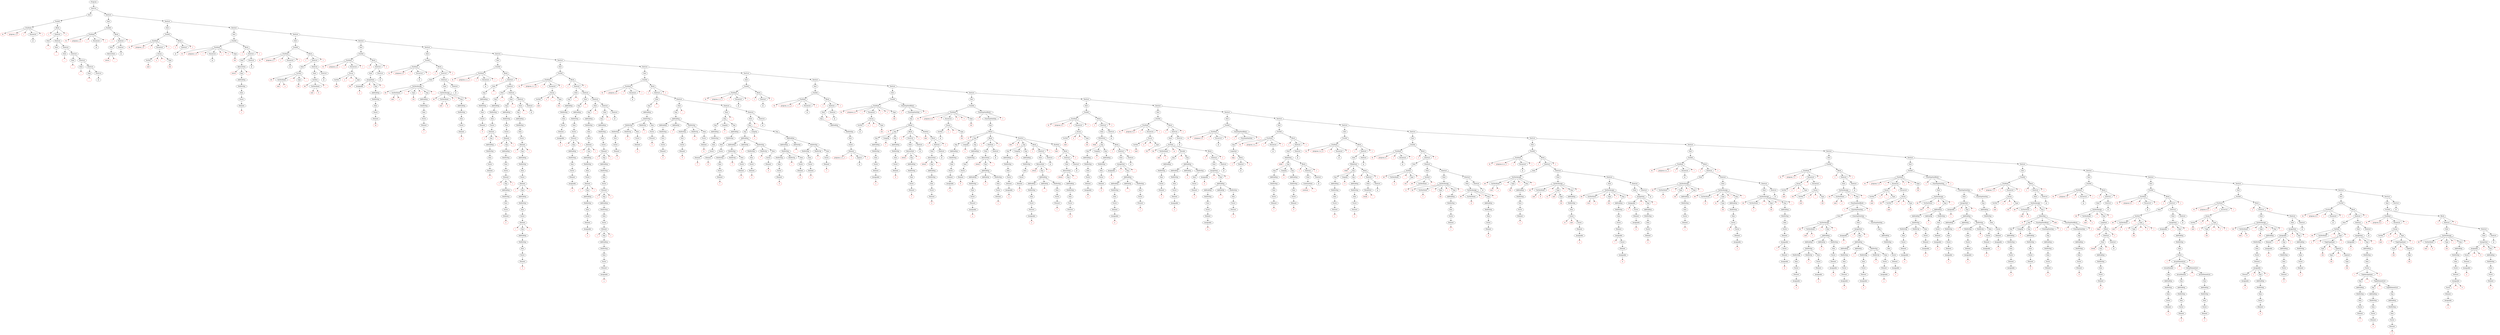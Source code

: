 digraph mygraph {
n0[label="fn",color=red];
n1[label="program_1_2",color=red];
n2[label="(",color=red];
n3[label="ParamList"];
e4[label="@"];
n3 -> e4;
n4[label=")",color=red];
n5[label="FunHead"];
n5 -> n4;
n5 -> n3;
n5 -> n2;
n5 -> n1;
n5 -> n0;
n6[label="{",color=red];
n7[label=";",color=red];
n8[label="Stmt"];
n8 -> n7;
n9[label=";",color=red];
n10[label="Stmt"];
n10 -> n9;
n11[label=";",color=red];
n12[label="Stmt"];
n12 -> n11;
n13[label=";",color=red];
n14[label="Stmt"];
n14 -> n13;
n15[label=";",color=red];
n16[label="Stmt"];
n16 -> n15;
n17[label=";",color=red];
n18[label="Stmt"];
n18 -> n17;
n19[label="StmtList"];
e20[label="@"];
n19 -> e20;
n20[label="StmtList"];
n20 -> n19;
n20 -> n18;
n21[label="StmtList"];
n21 -> n20;
n21 -> n16;
n22[label="StmtList"];
n22 -> n21;
n22 -> n14;
n23[label="StmtList"];
n23 -> n22;
n23 -> n12;
n24[label="StmtList"];
n24 -> n23;
n24 -> n10;
n25[label="StmtList"];
n25 -> n24;
n25 -> n8;
n26[label="}",color=red];
n27[label="Block"];
n27 -> n26;
n27 -> n25;
n27 -> n6;
n28[label="FunDef"];
n28 -> n27;
n28 -> n5;
n29[label="Decl"];
n29 -> n28;
n30[label="fn",color=red];
n31[label="program_1_3",color=red];
n32[label="(",color=red];
n33[label="ParamList"];
e34[label="@"];
n33 -> e34;
n34[label=")",color=red];
n35[label="FunHead"];
n35 -> n34;
n35 -> n33;
n35 -> n32;
n35 -> n31;
n35 -> n30;
n36[label="{",color=red];
n37[label="return",color=red];
n38[label=";",color=red];
n39[label="ReturnStmt"];
n39 -> n38;
n39 -> n37;
n40[label="Stmt"];
n40 -> n39;
n41[label="StmtList"];
e42[label="@"];
n41 -> e42;
n42[label="StmtList"];
n42 -> n41;
n42 -> n40;
n43[label="}",color=red];
n44[label="Block"];
n44 -> n43;
n44 -> n42;
n44 -> n36;
n45[label="FunDef"];
n45 -> n44;
n45 -> n35;
n46[label="Decl"];
n46 -> n45;
n47[label="fn",color=red];
n48[label="program_1_4",color=red];
n49[label="(",color=red];
n50[label="mut",color=red];
n51[label="VarMut"];
n51 -> n50;
n52[label="a",color=red];
n53[label=":",color=red];
n54[label="i32",color=red];
n55[label="Type"];
n55 -> n54;
n56[label="Param"];
n56 -> n55;
n56 -> n53;
n56 -> n52;
n56 -> n51;
n57[label="ParamList"];
n57 -> n56;
n58[label=")",color=red];
n59[label="FunHead"];
n59 -> n58;
n59 -> n57;
n59 -> n49;
n59 -> n48;
n59 -> n47;
n60[label="{",color=red];
n61[label="StmtList"];
e62[label="@"];
n61 -> e62;
n62[label="}",color=red];
n63[label="Block"];
n63 -> n62;
n63 -> n61;
n63 -> n60;
n64[label="FunDef"];
n64 -> n63;
n64 -> n59;
n65[label="Decl"];
n65 -> n64;
n66[label="fn",color=red];
n67[label="program_1_5",color=red];
n68[label="(",color=red];
n69[label="ParamList"];
e70[label="@"];
n69 -> e70;
n70[label=")",color=red];
n71[label="->",color=red];
n72[label="i32",color=red];
n73[label="Type"];
n73 -> n72;
n74[label="FunHead"];
n74 -> n73;
n74 -> n71;
n74 -> n70;
n74 -> n69;
n74 -> n68;
n74 -> n67;
n74 -> n66;
n75[label="{",color=red];
n76[label="return",color=red];
n77[label="1",color=red];
n78[label="Element"];
n78 -> n77;
n79[label="Factor"];
n79 -> n78;
n80[label="Item"];
n80 -> n79;
n81[label="MulDivExp"];
n81 -> n80;
n82[label="AddSubExp"];
n82 -> n81;
n83[label="Exp"];
n83 -> n82;
n84[label=";",color=red];
n85[label="ReturnStmt"];
n85 -> n84;
n85 -> n83;
n85 -> n76;
n86[label="Stmt"];
n86 -> n85;
n87[label="StmtList"];
e88[label="@"];
n87 -> e88;
n88[label="StmtList"];
n88 -> n87;
n88 -> n86;
n89[label="}",color=red];
n90[label="Block"];
n90 -> n89;
n90 -> n88;
n90 -> n75;
n91[label="FunDef"];
n91 -> n90;
n91 -> n74;
n92[label="Decl"];
n92 -> n91;
n93[label="fn",color=red];
n94[label="program_2_1",color=red];
n95[label="(",color=red];
n96[label="ParamList"];
e97[label="@"];
n96 -> e97;
n97[label=")",color=red];
n98[label="FunHead"];
n98 -> n97;
n98 -> n96;
n98 -> n95;
n98 -> n94;
n98 -> n93;
n99[label="{",color=red];
n100[label="let",color=red];
n101[label="mut",color=red];
n102[label="a",color=red];
n103[label="VarDeclInner"];
n103 -> n102;
n103 -> n101;
n104[label=":",color=red];
n105[label="i32",color=red];
n106[label="Type"];
n106 -> n105;
n107[label=";",color=red];
n108[label="VarDecl"];
n108 -> n107;
n108 -> n106;
n108 -> n104;
n108 -> n103;
n108 -> n100;
n109[label="Stmt"];
n109 -> n108;
n110[label="let",color=red];
n111[label="mut",color=red];
n112[label="b",color=red];
n113[label="VarDeclInner"];
n113 -> n112;
n113 -> n111;
n114[label=";",color=red];
n115[label="VarDecl"];
n115 -> n114;
n115 -> n113;
n115 -> n110;
n116[label="Stmt"];
n116 -> n115;
n117[label="StmtList"];
e118[label="@"];
n117 -> e118;
n118[label="StmtList"];
n118 -> n117;
n118 -> n116;
n119[label="StmtList"];
n119 -> n118;
n119 -> n109;
n120[label="}",color=red];
n121[label="Block"];
n121 -> n120;
n121 -> n119;
n121 -> n99;
n122[label="FunDef"];
n122 -> n121;
n122 -> n98;
n123[label="Decl"];
n123 -> n122;
n124[label="fn",color=red];
n125[label="program_2_2",color=red];
n126[label="(",color=red];
n127[label="mut",color=red];
n128[label="VarMut"];
n128 -> n127;
n129[label="a",color=red];
n130[label=":",color=red];
n131[label="i32",color=red];
n132[label="Type"];
n132 -> n131;
n133[label="Param"];
n133 -> n132;
n133 -> n130;
n133 -> n129;
n133 -> n128;
n134[label="ParamList"];
n134 -> n133;
n135[label=")",color=red];
n136[label="FunHead"];
n136 -> n135;
n136 -> n134;
n136 -> n126;
n136 -> n125;
n136 -> n124;
n137[label="{",color=red];
n138[label="a",color=red];
n139[label="Assignable"];
n139 -> n138;
n140[label="=",color=red];
n141[label="32",color=red];
n142[label="Element"];
n142 -> n141;
n143[label="Factor"];
n143 -> n142;
n144[label="Item"];
n144 -> n143;
n145[label="MulDivExp"];
n145 -> n144;
n146[label="AddSubExp"];
n146 -> n145;
n147[label="Exp"];
n147 -> n146;
n148[label=";",color=red];
n149[label="AssignStmt"];
n149 -> n148;
n149 -> n147;
n149 -> n140;
n149 -> n139;
n150[label="Stmt"];
n150 -> n149;
n151[label="StmtList"];
e152[label="@"];
n151 -> e152;
n152[label="StmtList"];
n152 -> n151;
n152 -> n150;
n153[label="}",color=red];
n154[label="Block"];
n154 -> n153;
n154 -> n152;
n154 -> n137;
n155[label="FunDef"];
n155 -> n154;
n155 -> n136;
n156[label="Decl"];
n156 -> n155;
n157[label="fn",color=red];
n158[label="program_2_3",color=red];
n159[label="(",color=red];
n160[label="ParamList"];
e161[label="@"];
n160 -> e161;
n161[label=")",color=red];
n162[label="FunHead"];
n162 -> n161;
n162 -> n160;
n162 -> n159;
n162 -> n158;
n162 -> n157;
n163[label="{",color=red];
n164[label="let",color=red];
n165[label="mut",color=red];
n166[label="a",color=red];
n167[label="VarDeclInner"];
n167 -> n166;
n167 -> n165;
n168[label=":",color=red];
n169[label="i32",color=red];
n170[label="Type"];
n170 -> n169;
n171[label="=",color=red];
n172[label="1",color=red];
n173[label="Element"];
n173 -> n172;
n174[label="Factor"];
n174 -> n173;
n175[label="Item"];
n175 -> n174;
n176[label="MulDivExp"];
n176 -> n175;
n177[label="AddSubExp"];
n177 -> n176;
n178[label="Exp"];
n178 -> n177;
n179[label=";",color=red];
n180[label="VarDeclAssign"];
n180 -> n179;
n180 -> n178;
n180 -> n171;
n180 -> n170;
n180 -> n168;
n180 -> n167;
n180 -> n164;
n181[label="Stmt"];
n181 -> n180;
n182[label="let",color=red];
n183[label="mut",color=red];
n184[label="b",color=red];
n185[label="VarDeclInner"];
n185 -> n184;
n185 -> n183;
n186[label="=",color=red];
n187[label="1",color=red];
n188[label="Element"];
n188 -> n187;
n189[label="Factor"];
n189 -> n188;
n190[label="Item"];
n190 -> n189;
n191[label="MulDivExp"];
n191 -> n190;
n192[label="AddSubExp"];
n192 -> n191;
n193[label="Exp"];
n193 -> n192;
n194[label=";",color=red];
n195[label="VarDeclAssign"];
n195 -> n194;
n195 -> n193;
n195 -> n186;
n195 -> n185;
n195 -> n182;
n196[label="Stmt"];
n196 -> n195;
n197[label="StmtList"];
e198[label="@"];
n197 -> e198;
n198[label="StmtList"];
n198 -> n197;
n198 -> n196;
n199[label="StmtList"];
n199 -> n198;
n199 -> n181;
n200[label="}",color=red];
n201[label="Block"];
n201 -> n200;
n201 -> n199;
n201 -> n163;
n202[label="FunDef"];
n202 -> n201;
n202 -> n162;
n203[label="Decl"];
n203 -> n202;
n204[label="fn",color=red];
n205[label="program_3_1__1",color=red];
n206[label="(",color=red];
n207[label="ParamList"];
e208[label="@"];
n207 -> e208;
n208[label=")",color=red];
n209[label="FunHead"];
n209 -> n208;
n209 -> n207;
n209 -> n206;
n209 -> n205;
n209 -> n204;
n210[label="{",color=red];
n211[label="0",color=red];
n212[label="Element"];
n212 -> n211;
n213[label="Factor"];
n213 -> n212;
n214[label="Item"];
n214 -> n213;
n215[label="MulDivExp"];
n215 -> n214;
n216[label="AddSubExp"];
n216 -> n215;
n217[label="Exp"];
n217 -> n216;
n218[label=";",color=red];
n219[label="Stmt"];
n219 -> n218;
n219 -> n217;
n220[label="(",color=red];
n221[label="1",color=red];
n222[label="Element"];
n222 -> n221;
n223[label="Factor"];
n223 -> n222;
n224[label="Item"];
n224 -> n223;
n225[label="MulDivExp"];
n225 -> n224;
n226[label="AddSubExp"];
n226 -> n225;
n227[label="Exp"];
n227 -> n226;
n228[label=")",color=red];
n229[label="Element"];
n229 -> n228;
n229 -> n227;
n229 -> n220;
n230[label="Factor"];
n230 -> n229;
n231[label="Item"];
n231 -> n230;
n232[label="MulDivExp"];
n232 -> n231;
n233[label="AddSubExp"];
n233 -> n232;
n234[label="Exp"];
n234 -> n233;
n235[label=";",color=red];
n236[label="Stmt"];
n236 -> n235;
n236 -> n234;
n237[label="(",color=red];
n238[label="(",color=red];
n239[label="2",color=red];
n240[label="Element"];
n240 -> n239;
n241[label="Factor"];
n241 -> n240;
n242[label="Item"];
n242 -> n241;
n243[label="MulDivExp"];
n243 -> n242;
n244[label="AddSubExp"];
n244 -> n243;
n245[label="Exp"];
n245 -> n244;
n246[label=")",color=red];
n247[label="Element"];
n247 -> n246;
n247 -> n245;
n247 -> n238;
n248[label="Factor"];
n248 -> n247;
n249[label="Item"];
n249 -> n248;
n250[label="MulDivExp"];
n250 -> n249;
n251[label="AddSubExp"];
n251 -> n250;
n252[label="Exp"];
n252 -> n251;
n253[label=")",color=red];
n254[label="Element"];
n254 -> n253;
n254 -> n252;
n254 -> n237;
n255[label="Factor"];
n255 -> n254;
n256[label="Item"];
n256 -> n255;
n257[label="MulDivExp"];
n257 -> n256;
n258[label="AddSubExp"];
n258 -> n257;
n259[label="Exp"];
n259 -> n258;
n260[label=";",color=red];
n261[label="Stmt"];
n261 -> n260;
n261 -> n259;
n262[label="(",color=red];
n263[label="(",color=red];
n264[label="(",color=red];
n265[label="3",color=red];
n266[label="Element"];
n266 -> n265;
n267[label="Factor"];
n267 -> n266;
n268[label="Item"];
n268 -> n267;
n269[label="MulDivExp"];
n269 -> n268;
n270[label="AddSubExp"];
n270 -> n269;
n271[label="Exp"];
n271 -> n270;
n272[label=")",color=red];
n273[label="Element"];
n273 -> n272;
n273 -> n271;
n273 -> n264;
n274[label="Factor"];
n274 -> n273;
n275[label="Item"];
n275 -> n274;
n276[label="MulDivExp"];
n276 -> n275;
n277[label="AddSubExp"];
n277 -> n276;
n278[label="Exp"];
n278 -> n277;
n279[label=")",color=red];
n280[label="Element"];
n280 -> n279;
n280 -> n278;
n280 -> n263;
n281[label="Factor"];
n281 -> n280;
n282[label="Item"];
n282 -> n281;
n283[label="MulDivExp"];
n283 -> n282;
n284[label="AddSubExp"];
n284 -> n283;
n285[label="Exp"];
n285 -> n284;
n286[label=")",color=red];
n287[label="Element"];
n287 -> n286;
n287 -> n285;
n287 -> n262;
n288[label="Factor"];
n288 -> n287;
n289[label="Item"];
n289 -> n288;
n290[label="MulDivExp"];
n290 -> n289;
n291[label="AddSubExp"];
n291 -> n290;
n292[label="Exp"];
n292 -> n291;
n293[label=";",color=red];
n294[label="Stmt"];
n294 -> n293;
n294 -> n292;
n295[label="StmtList"];
e296[label="@"];
n295 -> e296;
n296[label="StmtList"];
n296 -> n295;
n296 -> n294;
n297[label="StmtList"];
n297 -> n296;
n297 -> n261;
n298[label="StmtList"];
n298 -> n297;
n298 -> n236;
n299[label="StmtList"];
n299 -> n298;
n299 -> n219;
n300[label="}",color=red];
n301[label="Block"];
n301 -> n300;
n301 -> n299;
n301 -> n210;
n302[label="FunDef"];
n302 -> n301;
n302 -> n209;
n303[label="Decl"];
n303 -> n302;
n304[label="fn",color=red];
n305[label="program_3_1__2",color=red];
n306[label="(",color=red];
n307[label="mut",color=red];
n308[label="VarMut"];
n308 -> n307;
n309[label="a",color=red];
n310[label=":",color=red];
n311[label="i32",color=red];
n312[label="Type"];
n312 -> n311;
n313[label="Param"];
n313 -> n312;
n313 -> n310;
n313 -> n309;
n313 -> n308;
n314[label="ParamList"];
n314 -> n313;
n315[label=")",color=red];
n316[label="FunHead"];
n316 -> n315;
n316 -> n314;
n316 -> n306;
n316 -> n305;
n316 -> n304;
n317[label="{",color=red];
n318[label="a",color=red];
n319[label="Assignable"];
n319 -> n318;
n320[label="Element"];
n320 -> n319;
n321[label="Factor"];
n321 -> n320;
n322[label="Item"];
n322 -> n321;
n323[label="MulDivExp"];
n323 -> n322;
n324[label="AddSubExp"];
n324 -> n323;
n325[label="Exp"];
n325 -> n324;
n326[label=";",color=red];
n327[label="Stmt"];
n327 -> n326;
n327 -> n325;
n328[label="(",color=red];
n329[label="a",color=red];
n330[label="Assignable"];
n330 -> n329;
n331[label="Element"];
n331 -> n330;
n332[label="Factor"];
n332 -> n331;
n333[label="Item"];
n333 -> n332;
n334[label="MulDivExp"];
n334 -> n333;
n335[label="AddSubExp"];
n335 -> n334;
n336[label="Exp"];
n336 -> n335;
n337[label=")",color=red];
n338[label="Element"];
n338 -> n337;
n338 -> n336;
n338 -> n328;
n339[label="Factor"];
n339 -> n338;
n340[label="Item"];
n340 -> n339;
n341[label="MulDivExp"];
n341 -> n340;
n342[label="AddSubExp"];
n342 -> n341;
n343[label="Exp"];
n343 -> n342;
n344[label=";",color=red];
n345[label="Stmt"];
n345 -> n344;
n345 -> n343;
n346[label="(",color=red];
n347[label="(",color=red];
n348[label="a",color=red];
n349[label="Assignable"];
n349 -> n348;
n350[label="Element"];
n350 -> n349;
n351[label="Factor"];
n351 -> n350;
n352[label="Item"];
n352 -> n351;
n353[label="MulDivExp"];
n353 -> n352;
n354[label="AddSubExp"];
n354 -> n353;
n355[label="Exp"];
n355 -> n354;
n356[label=")",color=red];
n357[label="Element"];
n357 -> n356;
n357 -> n355;
n357 -> n347;
n358[label="Factor"];
n358 -> n357;
n359[label="Item"];
n359 -> n358;
n360[label="MulDivExp"];
n360 -> n359;
n361[label="AddSubExp"];
n361 -> n360;
n362[label="Exp"];
n362 -> n361;
n363[label=")",color=red];
n364[label="Element"];
n364 -> n363;
n364 -> n362;
n364 -> n346;
n365[label="Factor"];
n365 -> n364;
n366[label="Item"];
n366 -> n365;
n367[label="MulDivExp"];
n367 -> n366;
n368[label="AddSubExp"];
n368 -> n367;
n369[label="Exp"];
n369 -> n368;
n370[label=";",color=red];
n371[label="Stmt"];
n371 -> n370;
n371 -> n369;
n372[label="(",color=red];
n373[label="(",color=red];
n374[label="(",color=red];
n375[label="a",color=red];
n376[label="Assignable"];
n376 -> n375;
n377[label="Element"];
n377 -> n376;
n378[label="Factor"];
n378 -> n377;
n379[label="Item"];
n379 -> n378;
n380[label="MulDivExp"];
n380 -> n379;
n381[label="AddSubExp"];
n381 -> n380;
n382[label="Exp"];
n382 -> n381;
n383[label=")",color=red];
n384[label="Element"];
n384 -> n383;
n384 -> n382;
n384 -> n374;
n385[label="Factor"];
n385 -> n384;
n386[label="Item"];
n386 -> n385;
n387[label="MulDivExp"];
n387 -> n386;
n388[label="AddSubExp"];
n388 -> n387;
n389[label="Exp"];
n389 -> n388;
n390[label=")",color=red];
n391[label="Element"];
n391 -> n390;
n391 -> n389;
n391 -> n373;
n392[label="Factor"];
n392 -> n391;
n393[label="Item"];
n393 -> n392;
n394[label="MulDivExp"];
n394 -> n393;
n395[label="AddSubExp"];
n395 -> n394;
n396[label="Exp"];
n396 -> n395;
n397[label=")",color=red];
n398[label="Element"];
n398 -> n397;
n398 -> n396;
n398 -> n372;
n399[label="Factor"];
n399 -> n398;
n400[label="Item"];
n400 -> n399;
n401[label="MulDivExp"];
n401 -> n400;
n402[label="AddSubExp"];
n402 -> n401;
n403[label="Exp"];
n403 -> n402;
n404[label=";",color=red];
n405[label="Stmt"];
n405 -> n404;
n405 -> n403;
n406[label="StmtList"];
e407[label="@"];
n406 -> e407;
n407[label="StmtList"];
n407 -> n406;
n407 -> n405;
n408[label="StmtList"];
n408 -> n407;
n408 -> n371;
n409[label="StmtList"];
n409 -> n408;
n409 -> n345;
n410[label="StmtList"];
n410 -> n409;
n410 -> n327;
n411[label="}",color=red];
n412[label="Block"];
n412 -> n411;
n412 -> n410;
n412 -> n317;
n413[label="FunDef"];
n413 -> n412;
n413 -> n316;
n414[label="Decl"];
n414 -> n413;
n415[label="fn",color=red];
n416[label="program_3_2",color=red];
n417[label="(",color=red];
n418[label="ParamList"];
e419[label="@"];
n418 -> e419;
n419[label=")",color=red];
n420[label="FunHead"];
n420 -> n419;
n420 -> n418;
n420 -> n417;
n420 -> n416;
n420 -> n415;
n421[label="{",color=red];
n422[label="1",color=red];
n423[label="Element"];
n423 -> n422;
n424[label="Factor"];
n424 -> n423;
n425[label="Item"];
n425 -> n424;
n426[label="MulDivExp"];
n426 -> n425;
n427[label="*",color=red];
n428[label="MulDivOp"];
n428 -> n427;
n429[label="2",color=red];
n430[label="Element"];
n430 -> n429;
n431[label="Factor"];
n431 -> n430;
n432[label="Item"];
n432 -> n431;
n433[label="MulDivExp"];
n433 -> n432;
n433 -> n428;
n433 -> n426;
n434[label="/",color=red];
n435[label="MulDivOp"];
n435 -> n434;
n436[label="3",color=red];
n437[label="Element"];
n437 -> n436;
n438[label="Factor"];
n438 -> n437;
n439[label="Item"];
n439 -> n438;
n440[label="MulDivExp"];
n440 -> n439;
n440 -> n435;
n440 -> n433;
n441[label="AddSubExp"];
n441 -> n440;
n442[label="Exp"];
n442 -> n441;
n443[label=";",color=red];
n444[label="Stmt"];
n444 -> n443;
n444 -> n442;
n445[label="4",color=red];
n446[label="Element"];
n446 -> n445;
n447[label="Factor"];
n447 -> n446;
n448[label="Item"];
n448 -> n447;
n449[label="MulDivExp"];
n449 -> n448;
n450[label="AddSubExp"];
n450 -> n449;
n451[label="+",color=red];
n452[label="AddSubOp"];
n452 -> n451;
n453[label="5",color=red];
n454[label="Element"];
n454 -> n453;
n455[label="Factor"];
n455 -> n454;
n456[label="Item"];
n456 -> n455;
n457[label="MulDivExp"];
n457 -> n456;
n458[label="/",color=red];
n459[label="MulDivOp"];
n459 -> n458;
n460[label="6",color=red];
n461[label="Element"];
n461 -> n460;
n462[label="Factor"];
n462 -> n461;
n463[label="Item"];
n463 -> n462;
n464[label="MulDivExp"];
n464 -> n463;
n464 -> n459;
n464 -> n457;
n465[label="AddSubExp"];
n465 -> n464;
n465 -> n452;
n465 -> n450;
n466[label="Exp"];
n466 -> n465;
n467[label=";",color=red];
n468[label="Stmt"];
n468 -> n467;
n468 -> n466;
n469[label="7",color=red];
n470[label="Element"];
n470 -> n469;
n471[label="Factor"];
n471 -> n470;
n472[label="Item"];
n472 -> n471;
n473[label="MulDivExp"];
n473 -> n472;
n474[label="AddSubExp"];
n474 -> n473;
n475[label="Exp"];
n475 -> n474;
n476[label="<",color=red];
n477[label="CompOp"];
n477 -> n476;
n478[label="8",color=red];
n479[label="Element"];
n479 -> n478;
n480[label="Factor"];
n480 -> n479;
n481[label="Item"];
n481 -> n480;
n482[label="MulDivExp"];
n482 -> n481;
n483[label="AddSubExp"];
n483 -> n482;
n484[label="Exp"];
n484 -> n483;
n485[label="Exp"];
n485 -> n484;
n485 -> n477;
n485 -> n475;
n486[label=";",color=red];
n487[label="Stmt"];
n487 -> n486;
n487 -> n485;
n488[label="1",color=red];
n489[label="Element"];
n489 -> n488;
n490[label="Factor"];
n490 -> n489;
n491[label="Item"];
n491 -> n490;
n492[label="MulDivExp"];
n492 -> n491;
n493[label="*",color=red];
n494[label="MulDivOp"];
n494 -> n493;
n495[label="2",color=red];
n496[label="Element"];
n496 -> n495;
n497[label="Factor"];
n497 -> n496;
n498[label="Item"];
n498 -> n497;
n499[label="MulDivExp"];
n499 -> n498;
n499 -> n494;
n499 -> n492;
n500[label="AddSubExp"];
n500 -> n499;
n501[label="+",color=red];
n502[label="AddSubOp"];
n502 -> n501;
n503[label="3",color=red];
n504[label="Element"];
n504 -> n503;
n505[label="Factor"];
n505 -> n504;
n506[label="Item"];
n506 -> n505;
n507[label="MulDivExp"];
n507 -> n506;
n508[label="*",color=red];
n509[label="MulDivOp"];
n509 -> n508;
n510[label="4",color=red];
n511[label="Element"];
n511 -> n510;
n512[label="Factor"];
n512 -> n511;
n513[label="Item"];
n513 -> n512;
n514[label="MulDivExp"];
n514 -> n513;
n514 -> n509;
n514 -> n507;
n515[label="AddSubExp"];
n515 -> n514;
n515 -> n502;
n515 -> n500;
n516[label="Exp"];
n516 -> n515;
n517[label="<",color=red];
n518[label="CompOp"];
n518 -> n517;
n519[label="4",color=red];
n520[label="Element"];
n520 -> n519;
n521[label="Factor"];
n521 -> n520;
n522[label="Item"];
n522 -> n521;
n523[label="MulDivExp"];
n523 -> n522;
n524[label="/",color=red];
n525[label="MulDivOp"];
n525 -> n524;
n526[label="2",color=red];
n527[label="Element"];
n527 -> n526;
n528[label="Factor"];
n528 -> n527;
n529[label="Item"];
n529 -> n528;
n530[label="MulDivExp"];
n530 -> n529;
n530 -> n525;
n530 -> n523;
n531[label="AddSubExp"];
n531 -> n530;
n532[label="-",color=red];
n533[label="AddSubOp"];
n533 -> n532;
n534[label="3",color=red];
n535[label="Element"];
n535 -> n534;
n536[label="Factor"];
n536 -> n535;
n537[label="Item"];
n537 -> n536;
n538[label="MulDivExp"];
n538 -> n537;
n539[label="/",color=red];
n540[label="MulDivOp"];
n540 -> n539;
n541[label="1",color=red];
n542[label="Element"];
n542 -> n541;
n543[label="Factor"];
n543 -> n542;
n544[label="Item"];
n544 -> n543;
n545[label="MulDivExp"];
n545 -> n544;
n545 -> n540;
n545 -> n538;
n546[label="AddSubExp"];
n546 -> n545;
n546 -> n533;
n546 -> n531;
n547[label="Exp"];
n547 -> n546;
n548[label="Exp"];
n548 -> n547;
n548 -> n518;
n548 -> n516;
n549[label=";",color=red];
n550[label="Stmt"];
n550 -> n549;
n550 -> n548;
n551[label="StmtList"];
e552[label="@"];
n551 -> e552;
n552[label="StmtList"];
n552 -> n551;
n552 -> n550;
n553[label="StmtList"];
n553 -> n552;
n553 -> n487;
n554[label="StmtList"];
n554 -> n553;
n554 -> n468;
n555[label="StmtList"];
n555 -> n554;
n555 -> n444;
n556[label="}",color=red];
n557[label="Block"];
n557 -> n556;
n557 -> n555;
n557 -> n421;
n558[label="FunDef"];
n558 -> n557;
n558 -> n420;
n559[label="Decl"];
n559 -> n558;
n560[label="fn",color=red];
n561[label="program_3_3__1",color=red];
n562[label="(",color=red];
n563[label="ParamList"];
e564[label="@"];
n563 -> e564;
n564[label=")",color=red];
n565[label="FunHead"];
n565 -> n564;
n565 -> n563;
n565 -> n562;
n565 -> n561;
n565 -> n560;
n566[label="{",color=red];
n567[label="StmtList"];
e568[label="@"];
n567 -> e568;
n568[label="}",color=red];
n569[label="Block"];
n569 -> n568;
n569 -> n567;
n569 -> n566;
n570[label="FunDef"];
n570 -> n569;
n570 -> n565;
n571[label="Decl"];
n571 -> n570;
n572[label="fn",color=red];
n573[label="program_3_3__2",color=red];
n574[label="(",color=red];
n575[label="ParamList"];
e576[label="@"];
n575 -> e576;
n576[label=")",color=red];
n577[label="FunHead"];
n577 -> n576;
n577 -> n575;
n577 -> n574;
n577 -> n573;
n577 -> n572;
n578[label="{",color=red];
n579[label="program_3_3__1",color=red];
n580[label="(",color=red];
n581[label="ArgList"];
e582[label="@"];
n581 -> e582;
n582[label=")",color=red];
n583[label="Element"];
n583 -> n582;
n583 -> n581;
n583 -> n580;
n583 -> n579;
n584[label="Factor"];
n584 -> n583;
n585[label="Item"];
n585 -> n584;
n586[label="MulDivExp"];
n586 -> n585;
n587[label="AddSubExp"];
n587 -> n586;
n588[label="Exp"];
n588 -> n587;
n589[label=";",color=red];
n590[label="Stmt"];
n590 -> n589;
n590 -> n588;
n591[label="StmtList"];
e592[label="@"];
n591 -> e592;
n592[label="StmtList"];
n592 -> n591;
n592 -> n590;
n593[label="}",color=red];
n594[label="Block"];
n594 -> n593;
n594 -> n592;
n594 -> n578;
n595[label="FunDef"];
n595 -> n594;
n595 -> n577;
n596[label="Decl"];
n596 -> n595;
n597[label="fn",color=red];
n598[label="program_4_1",color=red];
n599[label="(",color=red];
n600[label="VarMut"];
e601[label="@"];
n600 -> e601;
n601[label="a",color=red];
n602[label=":",color=red];
n603[label="i32",color=red];
n604[label="Type"];
n604 -> n603;
n605[label="Param"];
n605 -> n604;
n605 -> n602;
n605 -> n601;
n605 -> n600;
n606[label="ParamList"];
n606 -> n605;
n607[label=")",color=red];
n608[label="->",color=red];
n609[label="i32",color=red];
n610[label="Type"];
n610 -> n609;
n611[label="FunHead"];
n611 -> n610;
n611 -> n608;
n611 -> n607;
n611 -> n606;
n611 -> n599;
n611 -> n598;
n611 -> n597;
n612[label="{",color=red];
n613[label="if",color=red];
n614[label="a",color=red];
n615[label="Assignable"];
n615 -> n614;
n616[label="Element"];
n616 -> n615;
n617[label="Factor"];
n617 -> n616;
n618[label="Item"];
n618 -> n617;
n619[label="MulDivExp"];
n619 -> n618;
n620[label="AddSubExp"];
n620 -> n619;
n621[label="Exp"];
n621 -> n620;
n622[label=">",color=red];
n623[label="CompOp"];
n623 -> n622;
n624[label="0",color=red];
n625[label="Element"];
n625 -> n624;
n626[label="Factor"];
n626 -> n625;
n627[label="Item"];
n627 -> n626;
n628[label="MulDivExp"];
n628 -> n627;
n629[label="AddSubExp"];
n629 -> n628;
n630[label="Exp"];
n630 -> n629;
n631[label="Exp"];
n631 -> n630;
n631 -> n623;
n631 -> n621;
n632[label="{",color=red];
n633[label="return",color=red];
n634[label="1",color=red];
n635[label="Element"];
n635 -> n634;
n636[label="Factor"];
n636 -> n635;
n637[label="Item"];
n637 -> n636;
n638[label="MulDivExp"];
n638 -> n637;
n639[label="AddSubExp"];
n639 -> n638;
n640[label="Exp"];
n640 -> n639;
n641[label=";",color=red];
n642[label="ReturnStmt"];
n642 -> n641;
n642 -> n640;
n642 -> n633;
n643[label="Stmt"];
n643 -> n642;
n644[label="StmtList"];
e645[label="@"];
n644 -> e645;
n645[label="StmtList"];
n645 -> n644;
n645 -> n643;
n646[label="}",color=red];
n647[label="Block"];
n647 -> n646;
n647 -> n645;
n647 -> n632;
n648[label="else",color=red];
n649[label="{",color=red];
n650[label="return",color=red];
n651[label="0",color=red];
n652[label="Element"];
n652 -> n651;
n653[label="Factor"];
n653 -> n652;
n654[label="Item"];
n654 -> n653;
n655[label="MulDivExp"];
n655 -> n654;
n656[label="AddSubExp"];
n656 -> n655;
n657[label="Exp"];
n657 -> n656;
n658[label=";",color=red];
n659[label="ReturnStmt"];
n659 -> n658;
n659 -> n657;
n659 -> n650;
n660[label="Stmt"];
n660 -> n659;
n661[label="StmtList"];
e662[label="@"];
n661 -> e662;
n662[label="StmtList"];
n662 -> n661;
n662 -> n660;
n663[label="}",color=red];
n664[label="Block"];
n664 -> n663;
n664 -> n662;
n664 -> n649;
n665[label="ElsePart"];
n665 -> n664;
n665 -> n648;
n666[label="IfStmt"];
n666 -> n665;
n666 -> n647;
n666 -> n631;
n666 -> n613;
n667[label="Exp"];
n667 -> n666;
n668[label="FuncExpStmtSeq"];
n668 -> n667;
n669[label="}",color=red];
n670[label="FuncExpStmtBlock"];
n670 -> n669;
n670 -> n668;
n670 -> n612;
n671[label="FunDef"];
n671 -> n670;
n671 -> n611;
n672[label="Decl"];
n672 -> n671;
n673[label="fn",color=red];
n674[label="program_4_2",color=red];
n675[label="(",color=red];
n676[label="VarMut"];
e677[label="@"];
n676 -> e677;
n677[label="a",color=red];
n678[label=":",color=red];
n679[label="i32",color=red];
n680[label="Type"];
n680 -> n679;
n681[label="Param"];
n681 -> n680;
n681 -> n678;
n681 -> n677;
n681 -> n676;
n682[label="ParamList"];
n682 -> n681;
n683[label=")",color=red];
n684[label="->",color=red];
n685[label="i32",color=red];
n686[label="Type"];
n686 -> n685;
n687[label="FunHead"];
n687 -> n686;
n687 -> n684;
n687 -> n683;
n687 -> n682;
n687 -> n675;
n687 -> n674;
n687 -> n673;
n688[label="{",color=red];
n689[label="if",color=red];
n690[label="a",color=red];
n691[label="Assignable"];
n691 -> n690;
n692[label="Element"];
n692 -> n691;
n693[label="Factor"];
n693 -> n692;
n694[label="Item"];
n694 -> n693;
n695[label="MulDivExp"];
n695 -> n694;
n696[label="AddSubExp"];
n696 -> n695;
n697[label="Exp"];
n697 -> n696;
n698[label=">",color=red];
n699[label="CompOp"];
n699 -> n698;
n700[label="0",color=red];
n701[label="Element"];
n701 -> n700;
n702[label="Factor"];
n702 -> n701;
n703[label="Item"];
n703 -> n702;
n704[label="MulDivExp"];
n704 -> n703;
n705[label="AddSubExp"];
n705 -> n704;
n706[label="Exp"];
n706 -> n705;
n707[label="Exp"];
n707 -> n706;
n707 -> n699;
n707 -> n697;
n708[label="{",color=red];
n709[label="return",color=red];
n710[label="a",color=red];
n711[label="Assignable"];
n711 -> n710;
n712[label="Element"];
n712 -> n711;
n713[label="Factor"];
n713 -> n712;
n714[label="Item"];
n714 -> n713;
n715[label="MulDivExp"];
n715 -> n714;
n716[label="AddSubExp"];
n716 -> n715;
n717[label="+",color=red];
n718[label="AddSubOp"];
n718 -> n717;
n719[label="1",color=red];
n720[label="Element"];
n720 -> n719;
n721[label="Factor"];
n721 -> n720;
n722[label="Item"];
n722 -> n721;
n723[label="MulDivExp"];
n723 -> n722;
n724[label="AddSubExp"];
n724 -> n723;
n724 -> n718;
n724 -> n716;
n725[label="Exp"];
n725 -> n724;
n726[label=";",color=red];
n727[label="ReturnStmt"];
n727 -> n726;
n727 -> n725;
n727 -> n709;
n728[label="Stmt"];
n728 -> n727;
n729[label="StmtList"];
e730[label="@"];
n729 -> e730;
n730[label="StmtList"];
n730 -> n729;
n730 -> n728;
n731[label="}",color=red];
n732[label="Block"];
n732 -> n731;
n732 -> n730;
n732 -> n708;
n733[label="else",color=red];
n734[label="if",color=red];
n735[label="a",color=red];
n736[label="Assignable"];
n736 -> n735;
n737[label="Element"];
n737 -> n736;
n738[label="Factor"];
n738 -> n737;
n739[label="Item"];
n739 -> n738;
n740[label="MulDivExp"];
n740 -> n739;
n741[label="AddSubExp"];
n741 -> n740;
n742[label="Exp"];
n742 -> n741;
n743[label="<",color=red];
n744[label="CompOp"];
n744 -> n743;
n745[label="0",color=red];
n746[label="Element"];
n746 -> n745;
n747[label="Factor"];
n747 -> n746;
n748[label="Item"];
n748 -> n747;
n749[label="MulDivExp"];
n749 -> n748;
n750[label="AddSubExp"];
n750 -> n749;
n751[label="Exp"];
n751 -> n750;
n752[label="Exp"];
n752 -> n751;
n752 -> n744;
n752 -> n742;
n753[label="{",color=red];
n754[label="return",color=red];
n755[label="a",color=red];
n756[label="Assignable"];
n756 -> n755;
n757[label="Element"];
n757 -> n756;
n758[label="Factor"];
n758 -> n757;
n759[label="Item"];
n759 -> n758;
n760[label="MulDivExp"];
n760 -> n759;
n761[label="AddSubExp"];
n761 -> n760;
n762[label="-",color=red];
n763[label="AddSubOp"];
n763 -> n762;
n764[label="1",color=red];
n765[label="Element"];
n765 -> n764;
n766[label="Factor"];
n766 -> n765;
n767[label="Item"];
n767 -> n766;
n768[label="MulDivExp"];
n768 -> n767;
n769[label="AddSubExp"];
n769 -> n768;
n769 -> n763;
n769 -> n761;
n770[label="Exp"];
n770 -> n769;
n771[label=";",color=red];
n772[label="ReturnStmt"];
n772 -> n771;
n772 -> n770;
n772 -> n754;
n773[label="Stmt"];
n773 -> n772;
n774[label="StmtList"];
e775[label="@"];
n774 -> e775;
n775[label="StmtList"];
n775 -> n774;
n775 -> n773;
n776[label="}",color=red];
n777[label="Block"];
n777 -> n776;
n777 -> n775;
n777 -> n753;
n778[label="else",color=red];
n779[label="{",color=red];
n780[label="return",color=red];
n781[label="0",color=red];
n782[label="Element"];
n782 -> n781;
n783[label="Factor"];
n783 -> n782;
n784[label="Item"];
n784 -> n783;
n785[label="MulDivExp"];
n785 -> n784;
n786[label="AddSubExp"];
n786 -> n785;
n787[label="Exp"];
n787 -> n786;
n788[label=";",color=red];
n789[label="ReturnStmt"];
n789 -> n788;
n789 -> n787;
n789 -> n780;
n790[label="Stmt"];
n790 -> n789;
n791[label="StmtList"];
e792[label="@"];
n791 -> e792;
n792[label="StmtList"];
n792 -> n791;
n792 -> n790;
n793[label="}",color=red];
n794[label="Block"];
n794 -> n793;
n794 -> n792;
n794 -> n779;
n795[label="ElsePart"];
n795 -> n794;
n795 -> n778;
n796[label="ElsePart"];
n796 -> n795;
n796 -> n777;
n796 -> n752;
n796 -> n734;
n796 -> n733;
n797[label="IfStmt"];
n797 -> n796;
n797 -> n732;
n797 -> n707;
n797 -> n689;
n798[label="Exp"];
n798 -> n797;
n799[label="FuncExpStmtSeq"];
n799 -> n798;
n800[label="}",color=red];
n801[label="FuncExpStmtBlock"];
n801 -> n800;
n801 -> n799;
n801 -> n688;
n802[label="FunDef"];
n802 -> n801;
n802 -> n687;
n803[label="Decl"];
n803 -> n802;
n804[label="fn",color=red];
n805[label="program_5_1",color=red];
n806[label="(",color=red];
n807[label="mut",color=red];
n808[label="VarMut"];
n808 -> n807;
n809[label="n",color=red];
n810[label=":",color=red];
n811[label="i32",color=red];
n812[label="Type"];
n812 -> n811;
n813[label="Param"];
n813 -> n812;
n813 -> n810;
n813 -> n809;
n813 -> n808;
n814[label="ParamList"];
n814 -> n813;
n815[label=")",color=red];
n816[label="FunHead"];
n816 -> n815;
n816 -> n814;
n816 -> n806;
n816 -> n805;
n816 -> n804;
n817[label="{",color=red];
n818[label="while",color=red];
n819[label="n",color=red];
n820[label="Assignable"];
n820 -> n819;
n821[label="Element"];
n821 -> n820;
n822[label="Factor"];
n822 -> n821;
n823[label="Item"];
n823 -> n822;
n824[label="MulDivExp"];
n824 -> n823;
n825[label="AddSubExp"];
n825 -> n824;
n826[label="Exp"];
n826 -> n825;
n827[label=">",color=red];
n828[label="CompOp"];
n828 -> n827;
n829[label="0",color=red];
n830[label="Element"];
n830 -> n829;
n831[label="Factor"];
n831 -> n830;
n832[label="Item"];
n832 -> n831;
n833[label="MulDivExp"];
n833 -> n832;
n834[label="AddSubExp"];
n834 -> n833;
n835[label="Exp"];
n835 -> n834;
n836[label="Exp"];
n836 -> n835;
n836 -> n828;
n836 -> n826;
n837[label="{",color=red];
n838[label="n",color=red];
n839[label="Assignable"];
n839 -> n838;
n840[label="=",color=red];
n841[label="n",color=red];
n842[label="Assignable"];
n842 -> n841;
n843[label="Element"];
n843 -> n842;
n844[label="Factor"];
n844 -> n843;
n845[label="Item"];
n845 -> n844;
n846[label="MulDivExp"];
n846 -> n845;
n847[label="AddSubExp"];
n847 -> n846;
n848[label="-",color=red];
n849[label="AddSubOp"];
n849 -> n848;
n850[label="1",color=red];
n851[label="Element"];
n851 -> n850;
n852[label="Factor"];
n852 -> n851;
n853[label="Item"];
n853 -> n852;
n854[label="MulDivExp"];
n854 -> n853;
n855[label="AddSubExp"];
n855 -> n854;
n855 -> n849;
n855 -> n847;
n856[label="Exp"];
n856 -> n855;
n857[label=";",color=red];
n858[label="AssignStmt"];
n858 -> n857;
n858 -> n856;
n858 -> n840;
n858 -> n839;
n859[label="Stmt"];
n859 -> n858;
n860[label="StmtList"];
e861[label="@"];
n860 -> e861;
n861[label="StmtList"];
n861 -> n860;
n861 -> n859;
n862[label="}",color=red];
n863[label="Block"];
n863 -> n862;
n863 -> n861;
n863 -> n837;
n864[label="WhileStmt"];
n864 -> n863;
n864 -> n836;
n864 -> n818;
n865[label="Stmt"];
n865 -> n864;
n866[label="StmtList"];
e867[label="@"];
n866 -> e867;
n867[label="StmtList"];
n867 -> n866;
n867 -> n865;
n868[label="}",color=red];
n869[label="Block"];
n869 -> n868;
n869 -> n867;
n869 -> n817;
n870[label="FunDef"];
n870 -> n869;
n870 -> n816;
n871[label="Decl"];
n871 -> n870;
n872[label="fn",color=red];
n873[label="program_5_2",color=red];
n874[label="(",color=red];
n875[label="mut",color=red];
n876[label="VarMut"];
n876 -> n875;
n877[label="n",color=red];
n878[label=":",color=red];
n879[label="i32",color=red];
n880[label="Type"];
n880 -> n879;
n881[label="Param"];
n881 -> n880;
n881 -> n878;
n881 -> n877;
n881 -> n876;
n882[label="ParamList"];
n882 -> n881;
n883[label=")",color=red];
n884[label="FunHead"];
n884 -> n883;
n884 -> n882;
n884 -> n874;
n884 -> n873;
n884 -> n872;
n885[label="{",color=red];
n886[label="for",color=red];
n887[label="mut",color=red];
n888[label="i",color=red];
n889[label="VarDeclInner"];
n889 -> n888;
n889 -> n887;
n890[label="in",color=red];
n891[label="1",color=red];
n892[label="Element"];
n892 -> n891;
n893[label="Factor"];
n893 -> n892;
n894[label="Item"];
n894 -> n893;
n895[label="MulDivExp"];
n895 -> n894;
n896[label="AddSubExp"];
n896 -> n895;
n897[label="Exp"];
n897 -> n896;
n898[label="..",color=red];
n899[label="n",color=red];
n900[label="Assignable"];
n900 -> n899;
n901[label="Element"];
n901 -> n900;
n902[label="Factor"];
n902 -> n901;
n903[label="Item"];
n903 -> n902;
n904[label="MulDivExp"];
n904 -> n903;
n905[label="AddSubExp"];
n905 -> n904;
n906[label="+",color=red];
n907[label="AddSubOp"];
n907 -> n906;
n908[label="1",color=red];
n909[label="Element"];
n909 -> n908;
n910[label="Factor"];
n910 -> n909;
n911[label="Item"];
n911 -> n910;
n912[label="MulDivExp"];
n912 -> n911;
n913[label="AddSubExp"];
n913 -> n912;
n913 -> n907;
n913 -> n905;
n914[label="Exp"];
n914 -> n913;
n915[label="Iterable"];
n915 -> n914;
n915 -> n898;
n915 -> n897;
n916[label="{",color=red];
n917[label="n",color=red];
n918[label="Assignable"];
n918 -> n917;
n919[label="=",color=red];
n920[label="n",color=red];
n921[label="Assignable"];
n921 -> n920;
n922[label="Element"];
n922 -> n921;
n923[label="Factor"];
n923 -> n922;
n924[label="Item"];
n924 -> n923;
n925[label="MulDivExp"];
n925 -> n924;
n926[label="AddSubExp"];
n926 -> n925;
n927[label="-",color=red];
n928[label="AddSubOp"];
n928 -> n927;
n929[label="1",color=red];
n930[label="Element"];
n930 -> n929;
n931[label="Factor"];
n931 -> n930;
n932[label="Item"];
n932 -> n931;
n933[label="MulDivExp"];
n933 -> n932;
n934[label="AddSubExp"];
n934 -> n933;
n934 -> n928;
n934 -> n926;
n935[label="Exp"];
n935 -> n934;
n936[label=";",color=red];
n937[label="AssignStmt"];
n937 -> n936;
n937 -> n935;
n937 -> n919;
n937 -> n918;
n938[label="Stmt"];
n938 -> n937;
n939[label="StmtList"];
e940[label="@"];
n939 -> e940;
n940[label="StmtList"];
n940 -> n939;
n940 -> n938;
n941[label="}",color=red];
n942[label="Block"];
n942 -> n941;
n942 -> n940;
n942 -> n916;
n943[label="ForStmt"];
n943 -> n942;
n943 -> n915;
n943 -> n890;
n943 -> n889;
n943 -> n886;
n944[label="Stmt"];
n944 -> n943;
n945[label="StmtList"];
e946[label="@"];
n945 -> e946;
n946[label="StmtList"];
n946 -> n945;
n946 -> n944;
n947[label="}",color=red];
n948[label="Block"];
n948 -> n947;
n948 -> n946;
n948 -> n885;
n949[label="FunDef"];
n949 -> n948;
n949 -> n884;
n950[label="Decl"];
n950 -> n949;
n951[label="fn",color=red];
n952[label="program_5_3",color=red];
n953[label="(",color=red];
n954[label="ParamList"];
e955[label="@"];
n954 -> e955;
n955[label=")",color=red];
n956[label="FunHead"];
n956 -> n955;
n956 -> n954;
n956 -> n953;
n956 -> n952;
n956 -> n951;
n957[label="{",color=red];
n958[label="loop",color=red];
n959[label="{",color=red];
n960[label="StmtList"];
e961[label="@"];
n960 -> e961;
n961[label="}",color=red];
n962[label="Block"];
n962 -> n961;
n962 -> n960;
n962 -> n959;
n963[label="LoopStmt"];
n963 -> n962;
n963 -> n958;
n964[label="Exp"];
n964 -> n963;
n965[label="FuncExpStmtSeq"];
n965 -> n964;
n966[label="}",color=red];
n967[label="FuncExpStmtBlock"];
n967 -> n966;
n967 -> n965;
n967 -> n957;
n968[label="FunDef"];
n968 -> n967;
n968 -> n956;
n969[label="Decl"];
n969 -> n968;
n970[label="fn",color=red];
n971[label="program_5_4__1",color=red];
n972[label="(",color=red];
n973[label="ParamList"];
e974[label="@"];
n973 -> e974;
n974[label=")",color=red];
n975[label="FunHead"];
n975 -> n974;
n975 -> n973;
n975 -> n972;
n975 -> n971;
n975 -> n970;
n976[label="{",color=red];
n977[label="while",color=red];
n978[label="1",color=red];
n979[label="Element"];
n979 -> n978;
n980[label="Factor"];
n980 -> n979;
n981[label="Item"];
n981 -> n980;
n982[label="MulDivExp"];
n982 -> n981;
n983[label="AddSubExp"];
n983 -> n982;
n984[label="Exp"];
n984 -> n983;
n985[label="==",color=red];
n986[label="CompOp"];
n986 -> n985;
n987[label="0",color=red];
n988[label="Element"];
n988 -> n987;
n989[label="Factor"];
n989 -> n988;
n990[label="Item"];
n990 -> n989;
n991[label="MulDivExp"];
n991 -> n990;
n992[label="AddSubExp"];
n992 -> n991;
n993[label="Exp"];
n993 -> n992;
n994[label="Exp"];
n994 -> n993;
n994 -> n986;
n994 -> n984;
n995[label="{",color=red];
n996[label="continue",color=red];
n997[label=";",color=red];
n998[label="ContinueStmt"];
n998 -> n997;
n998 -> n996;
n999[label="Stmt"];
n999 -> n998;
n1000[label="StmtList"];
e1001[label="@"];
n1000 -> e1001;
n1001[label="StmtList"];
n1001 -> n1000;
n1001 -> n999;
n1002[label="}",color=red];
n1003[label="Block"];
n1003 -> n1002;
n1003 -> n1001;
n1003 -> n995;
n1004[label="WhileStmt"];
n1004 -> n1003;
n1004 -> n994;
n1004 -> n977;
n1005[label="Stmt"];
n1005 -> n1004;
n1006[label="StmtList"];
e1007[label="@"];
n1006 -> e1007;
n1007[label="StmtList"];
n1007 -> n1006;
n1007 -> n1005;
n1008[label="}",color=red];
n1009[label="Block"];
n1009 -> n1008;
n1009 -> n1007;
n1009 -> n976;
n1010[label="FunDef"];
n1010 -> n1009;
n1010 -> n975;
n1011[label="Decl"];
n1011 -> n1010;
n1012[label="fn",color=red];
n1013[label="program_5_4__2",color=red];
n1014[label="(",color=red];
n1015[label="ParamList"];
e1016[label="@"];
n1015 -> e1016;
n1016[label=")",color=red];
n1017[label="FunHead"];
n1017 -> n1016;
n1017 -> n1015;
n1017 -> n1014;
n1017 -> n1013;
n1017 -> n1012;
n1018[label="{",color=red];
n1019[label="while",color=red];
n1020[label="1",color=red];
n1021[label="Element"];
n1021 -> n1020;
n1022[label="Factor"];
n1022 -> n1021;
n1023[label="Item"];
n1023 -> n1022;
n1024[label="MulDivExp"];
n1024 -> n1023;
n1025[label="AddSubExp"];
n1025 -> n1024;
n1026[label="Exp"];
n1026 -> n1025;
n1027[label="==",color=red];
n1028[label="CompOp"];
n1028 -> n1027;
n1029[label="1",color=red];
n1030[label="Element"];
n1030 -> n1029;
n1031[label="Factor"];
n1031 -> n1030;
n1032[label="Item"];
n1032 -> n1031;
n1033[label="MulDivExp"];
n1033 -> n1032;
n1034[label="AddSubExp"];
n1034 -> n1033;
n1035[label="Exp"];
n1035 -> n1034;
n1036[label="Exp"];
n1036 -> n1035;
n1036 -> n1028;
n1036 -> n1026;
n1037[label="{",color=red];
n1038[label="break",color=red];
n1039[label=";",color=red];
n1040[label="BreakStmt"];
n1040 -> n1039;
n1040 -> n1038;
n1041[label="Stmt"];
n1041 -> n1040;
n1042[label="StmtList"];
e1043[label="@"];
n1042 -> e1043;
n1043[label="StmtList"];
n1043 -> n1042;
n1043 -> n1041;
n1044[label="}",color=red];
n1045[label="Block"];
n1045 -> n1044;
n1045 -> n1043;
n1045 -> n1037;
n1046[label="WhileStmt"];
n1046 -> n1045;
n1046 -> n1036;
n1046 -> n1019;
n1047[label="Stmt"];
n1047 -> n1046;
n1048[label="StmtList"];
e1049[label="@"];
n1048 -> e1049;
n1049[label="StmtList"];
n1049 -> n1048;
n1049 -> n1047;
n1050[label="}",color=red];
n1051[label="Block"];
n1051 -> n1050;
n1051 -> n1049;
n1051 -> n1018;
n1052[label="FunDef"];
n1052 -> n1051;
n1052 -> n1017;
n1053[label="Decl"];
n1053 -> n1052;
n1054[label="fn",color=red];
n1055[label="program_6_1",color=red];
n1056[label="(",color=red];
n1057[label="ParamList"];
e1058[label="@"];
n1057 -> e1058;
n1058[label=")",color=red];
n1059[label="FunHead"];
n1059 -> n1058;
n1059 -> n1057;
n1059 -> n1056;
n1059 -> n1055;
n1059 -> n1054;
n1060[label="{",color=red];
n1061[label="let",color=red];
n1062[label="a",color=red];
n1063[label="VarDeclInner"];
n1063 -> n1062;
n1064[label=":",color=red];
n1065[label="i32",color=red];
n1066[label="Type"];
n1066 -> n1065;
n1067[label=";",color=red];
n1068[label="VarDecl"];
n1068 -> n1067;
n1068 -> n1066;
n1068 -> n1064;
n1068 -> n1063;
n1068 -> n1061;
n1069[label="Stmt"];
n1069 -> n1068;
n1070[label="let",color=red];
n1071[label="b",color=red];
n1072[label="VarDeclInner"];
n1072 -> n1071;
n1073[label=";",color=red];
n1074[label="VarDecl"];
n1074 -> n1073;
n1074 -> n1072;
n1074 -> n1070;
n1075[label="Stmt"];
n1075 -> n1074;
n1076[label="let",color=red];
n1077[label="c",color=red];
n1078[label="VarDeclInner"];
n1078 -> n1077;
n1079[label=":",color=red];
n1080[label="i32",color=red];
n1081[label="Type"];
n1081 -> n1080;
n1082[label="=",color=red];
n1083[label="1",color=red];
n1084[label="Element"];
n1084 -> n1083;
n1085[label="Factor"];
n1085 -> n1084;
n1086[label="Item"];
n1086 -> n1085;
n1087[label="MulDivExp"];
n1087 -> n1086;
n1088[label="AddSubExp"];
n1088 -> n1087;
n1089[label="Exp"];
n1089 -> n1088;
n1090[label=";",color=red];
n1091[label="VarDeclAssign"];
n1091 -> n1090;
n1091 -> n1089;
n1091 -> n1082;
n1091 -> n1081;
n1091 -> n1079;
n1091 -> n1078;
n1091 -> n1076;
n1092[label="Stmt"];
n1092 -> n1091;
n1093[label="let",color=red];
n1094[label="d",color=red];
n1095[label="VarDeclInner"];
n1095 -> n1094;
n1096[label="=",color=red];
n1097[label="2",color=red];
n1098[label="Element"];
n1098 -> n1097;
n1099[label="Factor"];
n1099 -> n1098;
n1100[label="Item"];
n1100 -> n1099;
n1101[label="MulDivExp"];
n1101 -> n1100;
n1102[label="AddSubExp"];
n1102 -> n1101;
n1103[label="Exp"];
n1103 -> n1102;
n1104[label=";",color=red];
n1105[label="VarDeclAssign"];
n1105 -> n1104;
n1105 -> n1103;
n1105 -> n1096;
n1105 -> n1095;
n1105 -> n1093;
n1106[label="Stmt"];
n1106 -> n1105;
n1107[label="StmtList"];
e1108[label="@"];
n1107 -> e1108;
n1108[label="StmtList"];
n1108 -> n1107;
n1108 -> n1106;
n1109[label="StmtList"];
n1109 -> n1108;
n1109 -> n1092;
n1110[label="StmtList"];
n1110 -> n1109;
n1110 -> n1075;
n1111[label="StmtList"];
n1111 -> n1110;
n1111 -> n1069;
n1112[label="}",color=red];
n1113[label="Block"];
n1113 -> n1112;
n1113 -> n1111;
n1113 -> n1060;
n1114[label="FunDef"];
n1114 -> n1113;
n1114 -> n1059;
n1115[label="Decl"];
n1115 -> n1114;
n1116[label="fn",color=red];
n1117[label="program_6_2__1",color=red];
n1118[label="(",color=red];
n1119[label="ParamList"];
e1120[label="@"];
n1119 -> e1120;
n1120[label=")",color=red];
n1121[label="FunHead"];
n1121 -> n1120;
n1121 -> n1119;
n1121 -> n1118;
n1121 -> n1117;
n1121 -> n1116;
n1122[label="{",color=red];
n1123[label="let",color=red];
n1124[label="mut",color=red];
n1125[label="a",color=red];
n1126[label="VarDeclInner"];
n1126 -> n1125;
n1126 -> n1124;
n1127[label=":",color=red];
n1128[label="i32",color=red];
n1129[label="Type"];
n1129 -> n1128;
n1130[label="=",color=red];
n1131[label="1",color=red];
n1132[label="Element"];
n1132 -> n1131;
n1133[label="Factor"];
n1133 -> n1132;
n1134[label="Item"];
n1134 -> n1133;
n1135[label="MulDivExp"];
n1135 -> n1134;
n1136[label="AddSubExp"];
n1136 -> n1135;
n1137[label="Exp"];
n1137 -> n1136;
n1138[label=";",color=red];
n1139[label="VarDeclAssign"];
n1139 -> n1138;
n1139 -> n1137;
n1139 -> n1130;
n1139 -> n1129;
n1139 -> n1127;
n1139 -> n1126;
n1139 -> n1123;
n1140[label="Stmt"];
n1140 -> n1139;
n1141[label="let",color=red];
n1142[label="mut",color=red];
n1143[label="b",color=red];
n1144[label="VarDeclInner"];
n1144 -> n1143;
n1144 -> n1142;
n1145[label=":",color=red];
n1146[label="&",color=red];
n1147[label="mut",color=red];
n1148[label="i32",color=red];
n1149[label="Type"];
n1149 -> n1148;
n1150[label="Type"];
n1150 -> n1149;
n1150 -> n1147;
n1150 -> n1146;
n1151[label="=",color=red];
n1152[label="&",color=red];
n1153[label="mut",color=red];
n1154[label="a",color=red];
n1155[label="Assignable"];
n1155 -> n1154;
n1156[label="Element"];
n1156 -> n1155;
n1157[label="Factor"];
n1157 -> n1156;
n1158[label="Factor"];
n1158 -> n1157;
n1158 -> n1153;
n1158 -> n1152;
n1159[label="Item"];
n1159 -> n1158;
n1160[label="MulDivExp"];
n1160 -> n1159;
n1161[label="AddSubExp"];
n1161 -> n1160;
n1162[label="Exp"];
n1162 -> n1161;
n1163[label=";",color=red];
n1164[label="VarDeclAssign"];
n1164 -> n1163;
n1164 -> n1162;
n1164 -> n1151;
n1164 -> n1150;
n1164 -> n1145;
n1164 -> n1144;
n1164 -> n1141;
n1165[label="Stmt"];
n1165 -> n1164;
n1166[label="let",color=red];
n1167[label="mut",color=red];
n1168[label="c",color=red];
n1169[label="VarDeclInner"];
n1169 -> n1168;
n1169 -> n1167;
n1170[label=":",color=red];
n1171[label="i32",color=red];
n1172[label="Type"];
n1172 -> n1171;
n1173[label="=",color=red];
n1174[label="*",color=red];
n1175[label="b",color=red];
n1176[label="Assignable"];
n1176 -> n1175;
n1177[label="Element"];
n1177 -> n1176;
n1178[label="Factor"];
n1178 -> n1177;
n1179[label="Assignable"];
n1179 -> n1178;
n1179 -> n1174;
n1180[label="Element"];
n1180 -> n1179;
n1181[label="Factor"];
n1181 -> n1180;
n1182[label="Item"];
n1182 -> n1181;
n1183[label="MulDivExp"];
n1183 -> n1182;
n1184[label="AddSubExp"];
n1184 -> n1183;
n1185[label="Exp"];
n1185 -> n1184;
n1186[label=";",color=red];
n1187[label="VarDeclAssign"];
n1187 -> n1186;
n1187 -> n1185;
n1187 -> n1173;
n1187 -> n1172;
n1187 -> n1170;
n1187 -> n1169;
n1187 -> n1166;
n1188[label="Stmt"];
n1188 -> n1187;
n1189[label="*",color=red];
n1190[label="b",color=red];
n1191[label="Assignable"];
n1191 -> n1190;
n1192[label="Element"];
n1192 -> n1191;
n1193[label="Factor"];
n1193 -> n1192;
n1194[label="Assignable"];
n1194 -> n1193;
n1194 -> n1189;
n1195[label="=",color=red];
n1196[label="2",color=red];
n1197[label="Element"];
n1197 -> n1196;
n1198[label="Factor"];
n1198 -> n1197;
n1199[label="Item"];
n1199 -> n1198;
n1200[label="MulDivExp"];
n1200 -> n1199;
n1201[label="AddSubExp"];
n1201 -> n1200;
n1202[label="Exp"];
n1202 -> n1201;
n1203[label=";",color=red];
n1204[label="AssignStmt"];
n1204 -> n1203;
n1204 -> n1202;
n1204 -> n1195;
n1204 -> n1194;
n1205[label="Stmt"];
n1205 -> n1204;
n1206[label="StmtList"];
e1207[label="@"];
n1206 -> e1207;
n1207[label="StmtList"];
n1207 -> n1206;
n1207 -> n1205;
n1208[label="StmtList"];
n1208 -> n1207;
n1208 -> n1188;
n1209[label="StmtList"];
n1209 -> n1208;
n1209 -> n1165;
n1210[label="StmtList"];
n1210 -> n1209;
n1210 -> n1140;
n1211[label="}",color=red];
n1212[label="Block"];
n1212 -> n1211;
n1212 -> n1210;
n1212 -> n1122;
n1213[label="FunDef"];
n1213 -> n1212;
n1213 -> n1121;
n1214[label="Decl"];
n1214 -> n1213;
n1215[label="fn",color=red];
n1216[label="program_6_2__2",color=red];
n1217[label="(",color=red];
n1218[label="ParamList"];
e1219[label="@"];
n1218 -> e1219;
n1219[label=")",color=red];
n1220[label="FunHead"];
n1220 -> n1219;
n1220 -> n1218;
n1220 -> n1217;
n1220 -> n1216;
n1220 -> n1215;
n1221[label="{",color=red];
n1222[label="let",color=red];
n1223[label="a",color=red];
n1224[label="VarDeclInner"];
n1224 -> n1223;
n1225[label=":",color=red];
n1226[label="i32",color=red];
n1227[label="Type"];
n1227 -> n1226;
n1228[label="=",color=red];
n1229[label="1",color=red];
n1230[label="Element"];
n1230 -> n1229;
n1231[label="Factor"];
n1231 -> n1230;
n1232[label="Item"];
n1232 -> n1231;
n1233[label="MulDivExp"];
n1233 -> n1232;
n1234[label="AddSubExp"];
n1234 -> n1233;
n1235[label="Exp"];
n1235 -> n1234;
n1236[label=";",color=red];
n1237[label="VarDeclAssign"];
n1237 -> n1236;
n1237 -> n1235;
n1237 -> n1228;
n1237 -> n1227;
n1237 -> n1225;
n1237 -> n1224;
n1237 -> n1222;
n1238[label="Stmt"];
n1238 -> n1237;
n1239[label="let",color=red];
n1240[label="b",color=red];
n1241[label="VarDeclInner"];
n1241 -> n1240;
n1242[label=":",color=red];
n1243[label="&",color=red];
n1244[label="i32",color=red];
n1245[label="Type"];
n1245 -> n1244;
n1246[label="Type"];
n1246 -> n1245;
n1246 -> n1243;
n1247[label="=",color=red];
n1248[label="&",color=red];
n1249[label="a",color=red];
n1250[label="Assignable"];
n1250 -> n1249;
n1251[label="Element"];
n1251 -> n1250;
n1252[label="Factor"];
n1252 -> n1251;
n1253[label="Factor"];
n1253 -> n1252;
n1253 -> n1248;
n1254[label="Item"];
n1254 -> n1253;
n1255[label="MulDivExp"];
n1255 -> n1254;
n1256[label="AddSubExp"];
n1256 -> n1255;
n1257[label="Exp"];
n1257 -> n1256;
n1258[label=";",color=red];
n1259[label="VarDeclAssign"];
n1259 -> n1258;
n1259 -> n1257;
n1259 -> n1247;
n1259 -> n1246;
n1259 -> n1242;
n1259 -> n1241;
n1259 -> n1239;
n1260[label="Stmt"];
n1260 -> n1259;
n1261[label="let",color=red];
n1262[label="c",color=red];
n1263[label="VarDeclInner"];
n1263 -> n1262;
n1264[label=":",color=red];
n1265[label="i32",color=red];
n1266[label="Type"];
n1266 -> n1265;
n1267[label="=",color=red];
n1268[label="*",color=red];
n1269[label="b",color=red];
n1270[label="Assignable"];
n1270 -> n1269;
n1271[label="Element"];
n1271 -> n1270;
n1272[label="Factor"];
n1272 -> n1271;
n1273[label="Assignable"];
n1273 -> n1272;
n1273 -> n1268;
n1274[label="Element"];
n1274 -> n1273;
n1275[label="Factor"];
n1275 -> n1274;
n1276[label="Item"];
n1276 -> n1275;
n1277[label="MulDivExp"];
n1277 -> n1276;
n1278[label="AddSubExp"];
n1278 -> n1277;
n1279[label="Exp"];
n1279 -> n1278;
n1280[label=";",color=red];
n1281[label="VarDeclAssign"];
n1281 -> n1280;
n1281 -> n1279;
n1281 -> n1267;
n1281 -> n1266;
n1281 -> n1264;
n1281 -> n1263;
n1281 -> n1261;
n1282[label="Stmt"];
n1282 -> n1281;
n1283[label="StmtList"];
e1284[label="@"];
n1283 -> e1284;
n1284[label="StmtList"];
n1284 -> n1283;
n1284 -> n1282;
n1285[label="StmtList"];
n1285 -> n1284;
n1285 -> n1260;
n1286[label="StmtList"];
n1286 -> n1285;
n1286 -> n1238;
n1287[label="}",color=red];
n1288[label="Block"];
n1288 -> n1287;
n1288 -> n1286;
n1288 -> n1221;
n1289[label="FunDef"];
n1289 -> n1288;
n1289 -> n1220;
n1290[label="Decl"];
n1290 -> n1289;
n1291[label="fn",color=red];
n1292[label="program_7_1",color=red];
n1293[label="(",color=red];
n1294[label="mut",color=red];
n1295[label="VarMut"];
n1295 -> n1294;
n1296[label="x",color=red];
n1297[label=":",color=red];
n1298[label="i32",color=red];
n1299[label="Type"];
n1299 -> n1298;
n1300[label="Param"];
n1300 -> n1299;
n1300 -> n1297;
n1300 -> n1296;
n1300 -> n1295;
n1301[label=",",color=red];
n1302[label="mut",color=red];
n1303[label="VarMut"];
n1303 -> n1302;
n1304[label="y",color=red];
n1305[label=":",color=red];
n1306[label="i32",color=red];
n1307[label="Type"];
n1307 -> n1306;
n1308[label="Param"];
n1308 -> n1307;
n1308 -> n1305;
n1308 -> n1304;
n1308 -> n1303;
n1309[label="ParamList"];
n1309 -> n1308;
n1310[label="ParamList"];
n1310 -> n1309;
n1310 -> n1301;
n1310 -> n1300;
n1311[label=")",color=red];
n1312[label="FunHead"];
n1312 -> n1311;
n1312 -> n1310;
n1312 -> n1293;
n1312 -> n1292;
n1312 -> n1291;
n1313[label="{",color=red];
n1314[label="let",color=red];
n1315[label="mut",color=red];
n1316[label="z",color=red];
n1317[label="VarDeclInner"];
n1317 -> n1316;
n1317 -> n1315;
n1318[label="=",color=red];
n1319[label="{",color=red];
n1320[label="let",color=red];
n1321[label="mut",color=red];
n1322[label="t",color=red];
n1323[label="VarDeclInner"];
n1323 -> n1322;
n1323 -> n1321;
n1324[label="=",color=red];
n1325[label="x",color=red];
n1326[label="Assignable"];
n1326 -> n1325;
n1327[label="Element"];
n1327 -> n1326;
n1328[label="Factor"];
n1328 -> n1327;
n1329[label="Item"];
n1329 -> n1328;
n1330[label="MulDivExp"];
n1330 -> n1329;
n1331[label="*",color=red];
n1332[label="MulDivOp"];
n1332 -> n1331;
n1333[label="x",color=red];
n1334[label="Assignable"];
n1334 -> n1333;
n1335[label="Element"];
n1335 -> n1334;
n1336[label="Factor"];
n1336 -> n1335;
n1337[label="Item"];
n1337 -> n1336;
n1338[label="MulDivExp"];
n1338 -> n1337;
n1338 -> n1332;
n1338 -> n1330;
n1339[label="AddSubExp"];
n1339 -> n1338;
n1340[label="+",color=red];
n1341[label="AddSubOp"];
n1341 -> n1340;
n1342[label="x",color=red];
n1343[label="Assignable"];
n1343 -> n1342;
n1344[label="Element"];
n1344 -> n1343;
n1345[label="Factor"];
n1345 -> n1344;
n1346[label="Item"];
n1346 -> n1345;
n1347[label="MulDivExp"];
n1347 -> n1346;
n1348[label="AddSubExp"];
n1348 -> n1347;
n1348 -> n1341;
n1348 -> n1339;
n1349[label="Exp"];
n1349 -> n1348;
n1350[label=";",color=red];
n1351[label="VarDeclAssign"];
n1351 -> n1350;
n1351 -> n1349;
n1351 -> n1324;
n1351 -> n1323;
n1351 -> n1320;
n1352[label="Stmt"];
n1352 -> n1351;
n1353[label="t",color=red];
n1354[label="Assignable"];
n1354 -> n1353;
n1355[label="=",color=red];
n1356[label="t",color=red];
n1357[label="Assignable"];
n1357 -> n1356;
n1358[label="Element"];
n1358 -> n1357;
n1359[label="Factor"];
n1359 -> n1358;
n1360[label="Item"];
n1360 -> n1359;
n1361[label="MulDivExp"];
n1361 -> n1360;
n1362[label="AddSubExp"];
n1362 -> n1361;
n1363[label="+",color=red];
n1364[label="AddSubOp"];
n1364 -> n1363;
n1365[label="x",color=red];
n1366[label="Assignable"];
n1366 -> n1365;
n1367[label="Element"];
n1367 -> n1366;
n1368[label="Factor"];
n1368 -> n1367;
n1369[label="Item"];
n1369 -> n1368;
n1370[label="MulDivExp"];
n1370 -> n1369;
n1371[label="*",color=red];
n1372[label="MulDivOp"];
n1372 -> n1371;
n1373[label="y",color=red];
n1374[label="Assignable"];
n1374 -> n1373;
n1375[label="Element"];
n1375 -> n1374;
n1376[label="Factor"];
n1376 -> n1375;
n1377[label="Item"];
n1377 -> n1376;
n1378[label="MulDivExp"];
n1378 -> n1377;
n1378 -> n1372;
n1378 -> n1370;
n1379[label="AddSubExp"];
n1379 -> n1378;
n1379 -> n1364;
n1379 -> n1362;
n1380[label="Exp"];
n1380 -> n1379;
n1381[label=";",color=red];
n1382[label="AssignStmt"];
n1382 -> n1381;
n1382 -> n1380;
n1382 -> n1355;
n1382 -> n1354;
n1383[label="Stmt"];
n1383 -> n1382;
n1384[label="t",color=red];
n1385[label="Assignable"];
n1385 -> n1384;
n1386[label="Element"];
n1386 -> n1385;
n1387[label="Factor"];
n1387 -> n1386;
n1388[label="Item"];
n1388 -> n1387;
n1389[label="MulDivExp"];
n1389 -> n1388;
n1390[label="AddSubExp"];
n1390 -> n1389;
n1391[label="Exp"];
n1391 -> n1390;
n1392[label="FuncExpStmtSeq"];
n1392 -> n1391;
n1393[label="FuncExpStmtSeq"];
n1393 -> n1392;
n1393 -> n1383;
n1394[label="FuncExpStmtSeq"];
n1394 -> n1393;
n1394 -> n1352;
n1395[label="}",color=red];
n1396[label="FuncExpStmtBlock"];
n1396 -> n1395;
n1396 -> n1394;
n1396 -> n1319;
n1397[label="Exp"];
n1397 -> n1396;
n1398[label=";",color=red];
n1399[label="VarDeclAssign"];
n1399 -> n1398;
n1399 -> n1397;
n1399 -> n1318;
n1399 -> n1317;
n1399 -> n1314;
n1400[label="Stmt"];
n1400 -> n1399;
n1401[label="StmtList"];
e1402[label="@"];
n1401 -> e1402;
n1402[label="StmtList"];
n1402 -> n1401;
n1402 -> n1400;
n1403[label="}",color=red];
n1404[label="Block"];
n1404 -> n1403;
n1404 -> n1402;
n1404 -> n1313;
n1405[label="FunDef"];
n1405 -> n1404;
n1405 -> n1312;
n1406[label="Decl"];
n1406 -> n1405;
n1407[label="fn",color=red];
n1408[label="program_7_2",color=red];
n1409[label="(",color=red];
n1410[label="mut",color=red];
n1411[label="VarMut"];
n1411 -> n1410;
n1412[label="x",color=red];
n1413[label=":",color=red];
n1414[label="i32",color=red];
n1415[label="Type"];
n1415 -> n1414;
n1416[label="Param"];
n1416 -> n1415;
n1416 -> n1413;
n1416 -> n1412;
n1416 -> n1411;
n1417[label=",",color=red];
n1418[label="mut",color=red];
n1419[label="VarMut"];
n1419 -> n1418;
n1420[label="y",color=red];
n1421[label=":",color=red];
n1422[label="i32",color=red];
n1423[label="Type"];
n1423 -> n1422;
n1424[label="Param"];
n1424 -> n1423;
n1424 -> n1421;
n1424 -> n1420;
n1424 -> n1419;
n1425[label="ParamList"];
n1425 -> n1424;
n1426[label="ParamList"];
n1426 -> n1425;
n1426 -> n1417;
n1426 -> n1416;
n1427[label=")",color=red];
n1428[label="->",color=red];
n1429[label="i32",color=red];
n1430[label="Type"];
n1430 -> n1429;
n1431[label="FunHead"];
n1431 -> n1430;
n1431 -> n1428;
n1431 -> n1427;
n1431 -> n1426;
n1431 -> n1409;
n1431 -> n1408;
n1431 -> n1407;
n1432[label="{",color=red];
n1433[label="let",color=red];
n1434[label="mut",color=red];
n1435[label="t",color=red];
n1436[label="VarDeclInner"];
n1436 -> n1435;
n1436 -> n1434;
n1437[label="=",color=red];
n1438[label="x",color=red];
n1439[label="Assignable"];
n1439 -> n1438;
n1440[label="Element"];
n1440 -> n1439;
n1441[label="Factor"];
n1441 -> n1440;
n1442[label="Item"];
n1442 -> n1441;
n1443[label="MulDivExp"];
n1443 -> n1442;
n1444[label="*",color=red];
n1445[label="MulDivOp"];
n1445 -> n1444;
n1446[label="x",color=red];
n1447[label="Assignable"];
n1447 -> n1446;
n1448[label="Element"];
n1448 -> n1447;
n1449[label="Factor"];
n1449 -> n1448;
n1450[label="Item"];
n1450 -> n1449;
n1451[label="MulDivExp"];
n1451 -> n1450;
n1451 -> n1445;
n1451 -> n1443;
n1452[label="AddSubExp"];
n1452 -> n1451;
n1453[label="+",color=red];
n1454[label="AddSubOp"];
n1454 -> n1453;
n1455[label="x",color=red];
n1456[label="Assignable"];
n1456 -> n1455;
n1457[label="Element"];
n1457 -> n1456;
n1458[label="Factor"];
n1458 -> n1457;
n1459[label="Item"];
n1459 -> n1458;
n1460[label="MulDivExp"];
n1460 -> n1459;
n1461[label="AddSubExp"];
n1461 -> n1460;
n1461 -> n1454;
n1461 -> n1452;
n1462[label="Exp"];
n1462 -> n1461;
n1463[label=";",color=red];
n1464[label="VarDeclAssign"];
n1464 -> n1463;
n1464 -> n1462;
n1464 -> n1437;
n1464 -> n1436;
n1464 -> n1433;
n1465[label="Stmt"];
n1465 -> n1464;
n1466[label="t",color=red];
n1467[label="Assignable"];
n1467 -> n1466;
n1468[label="=",color=red];
n1469[label="t",color=red];
n1470[label="Assignable"];
n1470 -> n1469;
n1471[label="Element"];
n1471 -> n1470;
n1472[label="Factor"];
n1472 -> n1471;
n1473[label="Item"];
n1473 -> n1472;
n1474[label="MulDivExp"];
n1474 -> n1473;
n1475[label="AddSubExp"];
n1475 -> n1474;
n1476[label="+",color=red];
n1477[label="AddSubOp"];
n1477 -> n1476;
n1478[label="x",color=red];
n1479[label="Assignable"];
n1479 -> n1478;
n1480[label="Element"];
n1480 -> n1479;
n1481[label="Factor"];
n1481 -> n1480;
n1482[label="Item"];
n1482 -> n1481;
n1483[label="MulDivExp"];
n1483 -> n1482;
n1484[label="*",color=red];
n1485[label="MulDivOp"];
n1485 -> n1484;
n1486[label="y",color=red];
n1487[label="Assignable"];
n1487 -> n1486;
n1488[label="Element"];
n1488 -> n1487;
n1489[label="Factor"];
n1489 -> n1488;
n1490[label="Item"];
n1490 -> n1489;
n1491[label="MulDivExp"];
n1491 -> n1490;
n1491 -> n1485;
n1491 -> n1483;
n1492[label="AddSubExp"];
n1492 -> n1491;
n1492 -> n1477;
n1492 -> n1475;
n1493[label="Exp"];
n1493 -> n1492;
n1494[label=";",color=red];
n1495[label="AssignStmt"];
n1495 -> n1494;
n1495 -> n1493;
n1495 -> n1468;
n1495 -> n1467;
n1496[label="Stmt"];
n1496 -> n1495;
n1497[label="t",color=red];
n1498[label="Assignable"];
n1498 -> n1497;
n1499[label="Element"];
n1499 -> n1498;
n1500[label="Factor"];
n1500 -> n1499;
n1501[label="Item"];
n1501 -> n1500;
n1502[label="MulDivExp"];
n1502 -> n1501;
n1503[label="AddSubExp"];
n1503 -> n1502;
n1504[label="Exp"];
n1504 -> n1503;
n1505[label="FuncExpStmtSeq"];
n1505 -> n1504;
n1506[label="FuncExpStmtSeq"];
n1506 -> n1505;
n1506 -> n1496;
n1507[label="FuncExpStmtSeq"];
n1507 -> n1506;
n1507 -> n1465;
n1508[label="}",color=red];
n1509[label="FuncExpStmtBlock"];
n1509 -> n1508;
n1509 -> n1507;
n1509 -> n1432;
n1510[label="FunDef"];
n1510 -> n1509;
n1510 -> n1431;
n1511[label="Decl"];
n1511 -> n1510;
n1512[label="fn",color=red];
n1513[label="program_7_3",color=red];
n1514[label="(",color=red];
n1515[label="mut",color=red];
n1516[label="VarMut"];
n1516 -> n1515;
n1517[label="a",color=red];
n1518[label=":",color=red];
n1519[label="i32",color=red];
n1520[label="Type"];
n1520 -> n1519;
n1521[label="Param"];
n1521 -> n1520;
n1521 -> n1518;
n1521 -> n1517;
n1521 -> n1516;
n1522[label="ParamList"];
n1522 -> n1521;
n1523[label=")",color=red];
n1524[label="FunHead"];
n1524 -> n1523;
n1524 -> n1522;
n1524 -> n1514;
n1524 -> n1513;
n1524 -> n1512;
n1525[label="{",color=red];
n1526[label="let",color=red];
n1527[label="mut",color=red];
n1528[label="b",color=red];
n1529[label="VarDeclInner"];
n1529 -> n1528;
n1529 -> n1527;
n1530[label="=",color=red];
n1531[label="if",color=red];
n1532[label="a",color=red];
n1533[label="Assignable"];
n1533 -> n1532;
n1534[label="Element"];
n1534 -> n1533;
n1535[label="Factor"];
n1535 -> n1534;
n1536[label="Item"];
n1536 -> n1535;
n1537[label="MulDivExp"];
n1537 -> n1536;
n1538[label="AddSubExp"];
n1538 -> n1537;
n1539[label="Exp"];
n1539 -> n1538;
n1540[label=">",color=red];
n1541[label="CompOp"];
n1541 -> n1540;
n1542[label="0",color=red];
n1543[label="Element"];
n1543 -> n1542;
n1544[label="Factor"];
n1544 -> n1543;
n1545[label="Item"];
n1545 -> n1544;
n1546[label="MulDivExp"];
n1546 -> n1545;
n1547[label="AddSubExp"];
n1547 -> n1546;
n1548[label="Exp"];
n1548 -> n1547;
n1549[label="Exp"];
n1549 -> n1548;
n1549 -> n1541;
n1549 -> n1539;
n1550[label="{",color=red];
n1551[label="1",color=red];
n1552[label="Element"];
n1552 -> n1551;
n1553[label="Factor"];
n1553 -> n1552;
n1554[label="Item"];
n1554 -> n1553;
n1555[label="MulDivExp"];
n1555 -> n1554;
n1556[label="AddSubExp"];
n1556 -> n1555;
n1557[label="Exp"];
n1557 -> n1556;
n1558[label="FuncExpStmtSeq"];
n1558 -> n1557;
n1559[label="}",color=red];
n1560[label="FuncExpStmtBlock"];
n1560 -> n1559;
n1560 -> n1558;
n1560 -> n1550;
n1561[label="else",color=red];
n1562[label="{",color=red];
n1563[label="0",color=red];
n1564[label="Element"];
n1564 -> n1563;
n1565[label="Factor"];
n1565 -> n1564;
n1566[label="Item"];
n1566 -> n1565;
n1567[label="MulDivExp"];
n1567 -> n1566;
n1568[label="AddSubExp"];
n1568 -> n1567;
n1569[label="Exp"];
n1569 -> n1568;
n1570[label="FuncExpStmtSeq"];
n1570 -> n1569;
n1571[label="}",color=red];
n1572[label="FuncExpStmtBlock"];
n1572 -> n1571;
n1572 -> n1570;
n1572 -> n1562;
n1573[label="SelectExp"];
n1573 -> n1572;
n1573 -> n1561;
n1573 -> n1560;
n1573 -> n1549;
n1573 -> n1531;
n1574[label="Exp"];
n1574 -> n1573;
n1575[label=";",color=red];
n1576[label="VarDeclAssign"];
n1576 -> n1575;
n1576 -> n1574;
n1576 -> n1530;
n1576 -> n1529;
n1576 -> n1526;
n1577[label="Stmt"];
n1577 -> n1576;
n1578[label="StmtList"];
e1579[label="@"];
n1578 -> e1579;
n1579[label="StmtList"];
n1579 -> n1578;
n1579 -> n1577;
n1580[label="}",color=red];
n1581[label="Block"];
n1581 -> n1580;
n1581 -> n1579;
n1581 -> n1525;
n1582[label="FunDef"];
n1582 -> n1581;
n1582 -> n1524;
n1583[label="Decl"];
n1583 -> n1582;
n1584[label="fn",color=red];
n1585[label="program_7_4",color=red];
n1586[label="(",color=red];
n1587[label="ParamList"];
e1588[label="@"];
n1587 -> e1588;
n1588[label=")",color=red];
n1589[label="FunHead"];
n1589 -> n1588;
n1589 -> n1587;
n1589 -> n1586;
n1589 -> n1585;
n1589 -> n1584;
n1590[label="{",color=red];
n1591[label="let",color=red];
n1592[label="mut",color=red];
n1593[label="a",color=red];
n1594[label="VarDeclInner"];
n1594 -> n1593;
n1594 -> n1592;
n1595[label="=",color=red];
n1596[label="loop",color=red];
n1597[label="{",color=red];
n1598[label="break",color=red];
n1599[label="2",color=red];
n1600[label="Element"];
n1600 -> n1599;
n1601[label="Factor"];
n1601 -> n1600;
n1602[label="Item"];
n1602 -> n1601;
n1603[label="MulDivExp"];
n1603 -> n1602;
n1604[label="AddSubExp"];
n1604 -> n1603;
n1605[label="Exp"];
n1605 -> n1604;
n1606[label=";",color=red];
n1607[label="Stmt"];
n1607 -> n1606;
n1607 -> n1605;
n1607 -> n1598;
n1608[label="StmtList"];
e1609[label="@"];
n1608 -> e1609;
n1609[label="StmtList"];
n1609 -> n1608;
n1609 -> n1607;
n1610[label="}",color=red];
n1611[label="Block"];
n1611 -> n1610;
n1611 -> n1609;
n1611 -> n1597;
n1612[label="LoopStmt"];
n1612 -> n1611;
n1612 -> n1596;
n1613[label="Exp"];
n1613 -> n1612;
n1614[label=";",color=red];
n1615[label="VarDeclAssign"];
n1615 -> n1614;
n1615 -> n1613;
n1615 -> n1595;
n1615 -> n1594;
n1615 -> n1591;
n1616[label="Stmt"];
n1616 -> n1615;
n1617[label="StmtList"];
e1618[label="@"];
n1617 -> e1618;
n1618[label="StmtList"];
n1618 -> n1617;
n1618 -> n1616;
n1619[label="}",color=red];
n1620[label="Block"];
n1620 -> n1619;
n1620 -> n1618;
n1620 -> n1590;
n1621[label="FunDef"];
n1621 -> n1620;
n1621 -> n1589;
n1622[label="Decl"];
n1622 -> n1621;
n1623[label="fn",color=red];
n1624[label="program_8_1",color=red];
n1625[label="(",color=red];
n1626[label="ParamList"];
e1627[label="@"];
n1626 -> e1627;
n1627[label=")",color=red];
n1628[label="FunHead"];
n1628 -> n1627;
n1628 -> n1626;
n1628 -> n1625;
n1628 -> n1624;
n1628 -> n1623;
n1629[label="{",color=red];
n1630[label="let",color=red];
n1631[label="mut",color=red];
n1632[label="a",color=red];
n1633[label="VarDeclInner"];
n1633 -> n1632;
n1633 -> n1631;
n1634[label=":",color=red];
n1635[label="[",color=red];
n1636[label="i32",color=red];
n1637[label="Type"];
n1637 -> n1636;
n1638[label=";",color=red];
n1639[label="3",color=red];
n1640[label="]",color=red];
n1641[label="Type"];
n1641 -> n1640;
n1641 -> n1639;
n1641 -> n1638;
n1641 -> n1637;
n1641 -> n1635;
n1642[label=";",color=red];
n1643[label="VarDecl"];
n1643 -> n1642;
n1643 -> n1641;
n1643 -> n1634;
n1643 -> n1633;
n1643 -> n1630;
n1644[label="Stmt"];
n1644 -> n1643;
n1645[label="a",color=red];
n1646[label="Assignable"];
n1646 -> n1645;
n1647[label="=",color=red];
n1648[label="[",color=red];
n1649[label="1",color=red];
n1650[label="Element"];
n1650 -> n1649;
n1651[label="Factor"];
n1651 -> n1650;
n1652[label="Item"];
n1652 -> n1651;
n1653[label="MulDivExp"];
n1653 -> n1652;
n1654[label="AddSubExp"];
n1654 -> n1653;
n1655[label="Exp"];
n1655 -> n1654;
n1656[label="ArrayElement"];
n1656 -> n1655;
n1657[label=",",color=red];
n1658[label="2",color=red];
n1659[label="Element"];
n1659 -> n1658;
n1660[label="Factor"];
n1660 -> n1659;
n1661[label="Item"];
n1661 -> n1660;
n1662[label="MulDivExp"];
n1662 -> n1661;
n1663[label="AddSubExp"];
n1663 -> n1662;
n1664[label="Exp"];
n1664 -> n1663;
n1665[label="ArrayElement"];
n1665 -> n1664;
n1666[label=",",color=red];
n1667[label="3",color=red];
n1668[label="Element"];
n1668 -> n1667;
n1669[label="Factor"];
n1669 -> n1668;
n1670[label="Item"];
n1670 -> n1669;
n1671[label="MulDivExp"];
n1671 -> n1670;
n1672[label="AddSubExp"];
n1672 -> n1671;
n1673[label="Exp"];
n1673 -> n1672;
n1674[label="ArrayElementList"];
n1674 -> n1673;
n1675[label="ArrayElementList"];
n1675 -> n1674;
n1675 -> n1666;
n1675 -> n1665;
n1676[label="ArrayElementList"];
n1676 -> n1675;
n1676 -> n1657;
n1676 -> n1656;
n1677[label="]",color=red];
n1678[label="Factor"];
n1678 -> n1677;
n1678 -> n1676;
n1678 -> n1648;
n1679[label="Item"];
n1679 -> n1678;
n1680[label="MulDivExp"];
n1680 -> n1679;
n1681[label="AddSubExp"];
n1681 -> n1680;
n1682[label="Exp"];
n1682 -> n1681;
n1683[label=";",color=red];
n1684[label="AssignStmt"];
n1684 -> n1683;
n1684 -> n1682;
n1684 -> n1647;
n1684 -> n1646;
n1685[label="Stmt"];
n1685 -> n1684;
n1686[label="StmtList"];
e1687[label="@"];
n1686 -> e1687;
n1687[label="StmtList"];
n1687 -> n1686;
n1687 -> n1685;
n1688[label="StmtList"];
n1688 -> n1687;
n1688 -> n1644;
n1689[label="}",color=red];
n1690[label="Block"];
n1690 -> n1689;
n1690 -> n1688;
n1690 -> n1629;
n1691[label="FunDef"];
n1691 -> n1690;
n1691 -> n1628;
n1692[label="Decl"];
n1692 -> n1691;
n1693[label="fn",color=red];
n1694[label="program_8_2",color=red];
n1695[label="(",color=red];
n1696[label="mut",color=red];
n1697[label="VarMut"];
n1697 -> n1696;
n1698[label="a",color=red];
n1699[label=":",color=red];
n1700[label="[",color=red];
n1701[label="i32",color=red];
n1702[label="Type"];
n1702 -> n1701;
n1703[label=";",color=red];
n1704[label="3",color=red];
n1705[label="]",color=red];
n1706[label="Type"];
n1706 -> n1705;
n1706 -> n1704;
n1706 -> n1703;
n1706 -> n1702;
n1706 -> n1700;
n1707[label="Param"];
n1707 -> n1706;
n1707 -> n1699;
n1707 -> n1698;
n1707 -> n1697;
n1708[label="ParamList"];
n1708 -> n1707;
n1709[label=")",color=red];
n1710[label="FunHead"];
n1710 -> n1709;
n1710 -> n1708;
n1710 -> n1695;
n1710 -> n1694;
n1710 -> n1693;
n1711[label="{",color=red];
n1712[label="let",color=red];
n1713[label="mut",color=red];
n1714[label="b",color=red];
n1715[label="VarDeclInner"];
n1715 -> n1714;
n1715 -> n1713;
n1716[label=":",color=red];
n1717[label="i32",color=red];
n1718[label="Type"];
n1718 -> n1717;
n1719[label="=",color=red];
n1720[label="a",color=red];
n1721[label="Assignable"];
n1721 -> n1720;
n1722[label="Element"];
n1722 -> n1721;
n1723[label="[",color=red];
n1724[label="0",color=red];
n1725[label="Element"];
n1725 -> n1724;
n1726[label="Factor"];
n1726 -> n1725;
n1727[label="Item"];
n1727 -> n1726;
n1728[label="MulDivExp"];
n1728 -> n1727;
n1729[label="AddSubExp"];
n1729 -> n1728;
n1730[label="Exp"];
n1730 -> n1729;
n1731[label="]",color=red];
n1732[label="Assignable"];
n1732 -> n1731;
n1732 -> n1730;
n1732 -> n1723;
n1732 -> n1722;
n1733[label="Element"];
n1733 -> n1732;
n1734[label="Factor"];
n1734 -> n1733;
n1735[label="Item"];
n1735 -> n1734;
n1736[label="MulDivExp"];
n1736 -> n1735;
n1737[label="AddSubExp"];
n1737 -> n1736;
n1738[label="Exp"];
n1738 -> n1737;
n1739[label=";",color=red];
n1740[label="VarDeclAssign"];
n1740 -> n1739;
n1740 -> n1738;
n1740 -> n1719;
n1740 -> n1718;
n1740 -> n1716;
n1740 -> n1715;
n1740 -> n1712;
n1741[label="Stmt"];
n1741 -> n1740;
n1742[label="a",color=red];
n1743[label="Assignable"];
n1743 -> n1742;
n1744[label="Element"];
n1744 -> n1743;
n1745[label="[",color=red];
n1746[label="0",color=red];
n1747[label="Element"];
n1747 -> n1746;
n1748[label="Factor"];
n1748 -> n1747;
n1749[label="Item"];
n1749 -> n1748;
n1750[label="MulDivExp"];
n1750 -> n1749;
n1751[label="AddSubExp"];
n1751 -> n1750;
n1752[label="Exp"];
n1752 -> n1751;
n1753[label="]",color=red];
n1754[label="Assignable"];
n1754 -> n1753;
n1754 -> n1752;
n1754 -> n1745;
n1754 -> n1744;
n1755[label="=",color=red];
n1756[label="1",color=red];
n1757[label="Element"];
n1757 -> n1756;
n1758[label="Factor"];
n1758 -> n1757;
n1759[label="Item"];
n1759 -> n1758;
n1760[label="MulDivExp"];
n1760 -> n1759;
n1761[label="AddSubExp"];
n1761 -> n1760;
n1762[label="Exp"];
n1762 -> n1761;
n1763[label=";",color=red];
n1764[label="AssignStmt"];
n1764 -> n1763;
n1764 -> n1762;
n1764 -> n1755;
n1764 -> n1754;
n1765[label="Stmt"];
n1765 -> n1764;
n1766[label="StmtList"];
e1767[label="@"];
n1766 -> e1767;
n1767[label="StmtList"];
n1767 -> n1766;
n1767 -> n1765;
n1768[label="StmtList"];
n1768 -> n1767;
n1768 -> n1741;
n1769[label="}",color=red];
n1770[label="Block"];
n1770 -> n1769;
n1770 -> n1768;
n1770 -> n1711;
n1771[label="FunDef"];
n1771 -> n1770;
n1771 -> n1710;
n1772[label="Decl"];
n1772 -> n1771;
n1773[label="fn",color=red];
n1774[label="program_9_1",color=red];
n1775[label="(",color=red];
n1776[label="ParamList"];
e1777[label="@"];
n1776 -> e1777;
n1777[label=")",color=red];
n1778[label="FunHead"];
n1778 -> n1777;
n1778 -> n1776;
n1778 -> n1775;
n1778 -> n1774;
n1778 -> n1773;
n1779[label="{",color=red];
n1780[label="let",color=red];
n1781[label="a",color=red];
n1782[label="VarDeclInner"];
n1782 -> n1781;
n1783[label=":",color=red];
n1784[label="(",color=red];
n1785[label="i32",color=red];
n1786[label="Type"];
n1786 -> n1785;
n1787[label=",",color=red];
n1788[label="i32",color=red];
n1789[label="Type"];
n1789 -> n1788;
n1790[label=",",color=red];
n1791[label="i32",color=red];
n1792[label="Type"];
n1792 -> n1791;
n1793[label="TypeList"];
n1793 -> n1792;
n1794[label="TypeList"];
n1794 -> n1793;
n1794 -> n1790;
n1794 -> n1789;
n1795[label="TupleTypeInner"];
n1795 -> n1794;
n1795 -> n1787;
n1795 -> n1786;
n1796[label=")",color=red];
n1797[label="Type"];
n1797 -> n1796;
n1797 -> n1795;
n1797 -> n1784;
n1798[label=";",color=red];
n1799[label="VarDecl"];
n1799 -> n1798;
n1799 -> n1797;
n1799 -> n1783;
n1799 -> n1782;
n1799 -> n1780;
n1800[label="Stmt"];
n1800 -> n1799;
n1801[label="a",color=red];
n1802[label="Assignable"];
n1802 -> n1801;
n1803[label="=",color=red];
n1804[label="(",color=red];
n1805[label="1",color=red];
n1806[label="Element"];
n1806 -> n1805;
n1807[label="Factor"];
n1807 -> n1806;
n1808[label="Item"];
n1808 -> n1807;
n1809[label="MulDivExp"];
n1809 -> n1808;
n1810[label="AddSubExp"];
n1810 -> n1809;
n1811[label="Exp"];
n1811 -> n1810;
n1812[label=",",color=red];
n1813[label="2",color=red];
n1814[label="Element"];
n1814 -> n1813;
n1815[label="Factor"];
n1815 -> n1814;
n1816[label="Item"];
n1816 -> n1815;
n1817[label="MulDivExp"];
n1817 -> n1816;
n1818[label="AddSubExp"];
n1818 -> n1817;
n1819[label="Exp"];
n1819 -> n1818;
n1820[label=",",color=red];
n1821[label="3",color=red];
n1822[label="Element"];
n1822 -> n1821;
n1823[label="Factor"];
n1823 -> n1822;
n1824[label="Item"];
n1824 -> n1823;
n1825[label="MulDivExp"];
n1825 -> n1824;
n1826[label="AddSubExp"];
n1826 -> n1825;
n1827[label="Exp"];
n1827 -> n1826;
n1828[label="TupleElementList"];
n1828 -> n1827;
n1829[label="TupleElementList"];
n1829 -> n1828;
n1829 -> n1820;
n1829 -> n1819;
n1830[label="TupleAssignInner"];
n1830 -> n1829;
n1830 -> n1812;
n1830 -> n1811;
n1831[label=")",color=red];
n1832[label="Factor"];
n1832 -> n1831;
n1832 -> n1830;
n1832 -> n1804;
n1833[label="Item"];
n1833 -> n1832;
n1834[label="MulDivExp"];
n1834 -> n1833;
n1835[label="AddSubExp"];
n1835 -> n1834;
n1836[label="Exp"];
n1836 -> n1835;
n1837[label=";",color=red];
n1838[label="AssignStmt"];
n1838 -> n1837;
n1838 -> n1836;
n1838 -> n1803;
n1838 -> n1802;
n1839[label="Stmt"];
n1839 -> n1838;
n1840[label="StmtList"];
e1841[label="@"];
n1840 -> e1841;
n1841[label="StmtList"];
n1841 -> n1840;
n1841 -> n1839;
n1842[label="StmtList"];
n1842 -> n1841;
n1842 -> n1800;
n1843[label="}",color=red];
n1844[label="Block"];
n1844 -> n1843;
n1844 -> n1842;
n1844 -> n1779;
n1845[label="FunDef"];
n1845 -> n1844;
n1845 -> n1778;
n1846[label="Decl"];
n1846 -> n1845;
n1847[label="fn",color=red];
n1848[label="program_9_2",color=red];
n1849[label="(",color=red];
n1850[label="mut",color=red];
n1851[label="VarMut"];
n1851 -> n1850;
n1852[label="a",color=red];
n1853[label=":",color=red];
n1854[label="(",color=red];
n1855[label="i32",color=red];
n1856[label="Type"];
n1856 -> n1855;
n1857[label=",",color=red];
n1858[label="i32",color=red];
n1859[label="Type"];
n1859 -> n1858;
n1860[label="TypeList"];
n1860 -> n1859;
n1861[label="TupleTypeInner"];
n1861 -> n1860;
n1861 -> n1857;
n1861 -> n1856;
n1862[label=")",color=red];
n1863[label="Type"];
n1863 -> n1862;
n1863 -> n1861;
n1863 -> n1854;
n1864[label="Param"];
n1864 -> n1863;
n1864 -> n1853;
n1864 -> n1852;
n1864 -> n1851;
n1865[label="ParamList"];
n1865 -> n1864;
n1866[label=")",color=red];
n1867[label="FunHead"];
n1867 -> n1866;
n1867 -> n1865;
n1867 -> n1849;
n1867 -> n1848;
n1867 -> n1847;
n1868[label="{",color=red];
n1869[label="let",color=red];
n1870[label="mut",color=red];
n1871[label="b",color=red];
n1872[label="VarDeclInner"];
n1872 -> n1871;
n1872 -> n1870;
n1873[label=":",color=red];
n1874[label="i32",color=red];
n1875[label="Type"];
n1875 -> n1874;
n1876[label="=",color=red];
n1877[label="a",color=red];
n1878[label="Assignable"];
n1878 -> n1877;
n1879[label="Element"];
n1879 -> n1878;
n1880[label="Factor"];
n1880 -> n1879;
n1881[label=".",color=red];
n1882[label="0",color=red];
n1883[label="Assignable"];
n1883 -> n1882;
n1883 -> n1881;
n1883 -> n1880;
n1884[label="Element"];
n1884 -> n1883;
n1885[label="Factor"];
n1885 -> n1884;
n1886[label="Item"];
n1886 -> n1885;
n1887[label="MulDivExp"];
n1887 -> n1886;
n1888[label="AddSubExp"];
n1888 -> n1887;
n1889[label="Exp"];
n1889 -> n1888;
n1890[label=";",color=red];
n1891[label="VarDeclAssign"];
n1891 -> n1890;
n1891 -> n1889;
n1891 -> n1876;
n1891 -> n1875;
n1891 -> n1873;
n1891 -> n1872;
n1891 -> n1869;
n1892[label="Stmt"];
n1892 -> n1891;
n1893[label="a",color=red];
n1894[label="Assignable"];
n1894 -> n1893;
n1895[label="Element"];
n1895 -> n1894;
n1896[label="Factor"];
n1896 -> n1895;
n1897[label=".",color=red];
n1898[label="0",color=red];
n1899[label="Assignable"];
n1899 -> n1898;
n1899 -> n1897;
n1899 -> n1896;
n1900[label="=",color=red];
n1901[label="1",color=red];
n1902[label="Element"];
n1902 -> n1901;
n1903[label="Factor"];
n1903 -> n1902;
n1904[label="Item"];
n1904 -> n1903;
n1905[label="MulDivExp"];
n1905 -> n1904;
n1906[label="AddSubExp"];
n1906 -> n1905;
n1907[label="Exp"];
n1907 -> n1906;
n1908[label=";",color=red];
n1909[label="AssignStmt"];
n1909 -> n1908;
n1909 -> n1907;
n1909 -> n1900;
n1909 -> n1899;
n1910[label="Stmt"];
n1910 -> n1909;
n1911[label="StmtList"];
e1912[label="@"];
n1911 -> e1912;
n1912[label="StmtList"];
n1912 -> n1911;
n1912 -> n1910;
n1913[label="StmtList"];
n1913 -> n1912;
n1913 -> n1892;
n1914[label="}",color=red];
n1915[label="Block"];
n1915 -> n1914;
n1915 -> n1913;
n1915 -> n1868;
n1916[label="FunDef"];
n1916 -> n1915;
n1916 -> n1867;
n1917[label="Decl"];
n1917 -> n1916;
n1918[label="DeclList"];
e1919[label="@"];
n1918 -> e1919;
n1919[label="DeclList"];
n1919 -> n1918;
n1919 -> n1917;
n1920[label="DeclList"];
n1920 -> n1919;
n1920 -> n1846;
n1921[label="DeclList"];
n1921 -> n1920;
n1921 -> n1772;
n1922[label="DeclList"];
n1922 -> n1921;
n1922 -> n1692;
n1923[label="DeclList"];
n1923 -> n1922;
n1923 -> n1622;
n1924[label="DeclList"];
n1924 -> n1923;
n1924 -> n1583;
n1925[label="DeclList"];
n1925 -> n1924;
n1925 -> n1511;
n1926[label="DeclList"];
n1926 -> n1925;
n1926 -> n1406;
n1927[label="DeclList"];
n1927 -> n1926;
n1927 -> n1290;
n1928[label="DeclList"];
n1928 -> n1927;
n1928 -> n1214;
n1929[label="DeclList"];
n1929 -> n1928;
n1929 -> n1115;
n1930[label="DeclList"];
n1930 -> n1929;
n1930 -> n1053;
n1931[label="DeclList"];
n1931 -> n1930;
n1931 -> n1011;
n1932[label="DeclList"];
n1932 -> n1931;
n1932 -> n969;
n1933[label="DeclList"];
n1933 -> n1932;
n1933 -> n950;
n1934[label="DeclList"];
n1934 -> n1933;
n1934 -> n871;
n1935[label="DeclList"];
n1935 -> n1934;
n1935 -> n803;
n1936[label="DeclList"];
n1936 -> n1935;
n1936 -> n672;
n1937[label="DeclList"];
n1937 -> n1936;
n1937 -> n596;
n1938[label="DeclList"];
n1938 -> n1937;
n1938 -> n571;
n1939[label="DeclList"];
n1939 -> n1938;
n1939 -> n559;
n1940[label="DeclList"];
n1940 -> n1939;
n1940 -> n414;
n1941[label="DeclList"];
n1941 -> n1940;
n1941 -> n303;
n1942[label="DeclList"];
n1942 -> n1941;
n1942 -> n203;
n1943[label="DeclList"];
n1943 -> n1942;
n1943 -> n156;
n1944[label="DeclList"];
n1944 -> n1943;
n1944 -> n123;
n1945[label="DeclList"];
n1945 -> n1944;
n1945 -> n92;
n1946[label="DeclList"];
n1946 -> n1945;
n1946 -> n65;
n1947[label="DeclList"];
n1947 -> n1946;
n1947 -> n46;
n1948[label="DeclList"];
n1948 -> n1947;
n1948 -> n29;
n1949[label="Program"];
n1949 -> n1948;
}